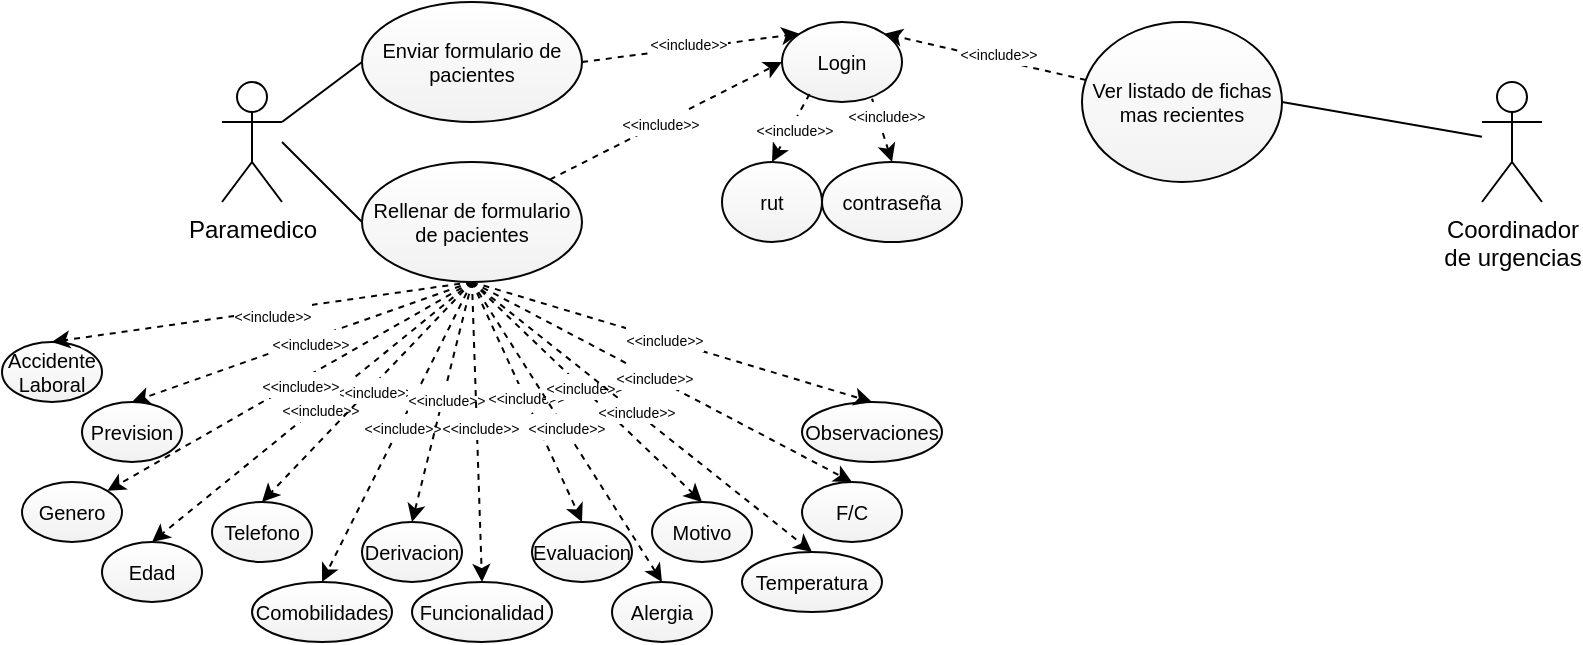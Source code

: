 <mxfile version="28.2.5" pages="4">
  <diagram name="Caso de uso" id="tlU48s2WsU2dKEw_Oe5l">
    <mxGraphModel dx="983" dy="517" grid="1" gridSize="10" guides="1" tooltips="1" connect="1" arrows="1" fold="1" page="1" pageScale="1" pageWidth="827" pageHeight="1169" math="0" shadow="0">
      <root>
        <mxCell id="0" />
        <mxCell id="1" parent="0" />
        <mxCell id="bLASmsxA6q1UtcwoNBWZ-2" value="Paramedico" style="shape=umlActor;verticalLabelPosition=bottom;verticalAlign=top;html=1;outlineConnect=0;" parent="1" vertex="1">
          <mxGeometry x="130" y="350" width="30" height="60" as="geometry" />
        </mxCell>
        <mxCell id="bLASmsxA6q1UtcwoNBWZ-9" style="rounded=0;orthogonalLoop=1;jettySize=auto;html=1;dashed=1;exitX=1;exitY=0;exitDx=0;exitDy=0;entryX=0;entryY=0.5;entryDx=0;entryDy=0;" parent="1" source="6U4AAA-lf9R21xQM8rmU-2" target="6U4AAA-lf9R21xQM8rmU-1" edge="1">
          <mxGeometry relative="1" as="geometry">
            <mxPoint x="430" y="410" as="sourcePoint" />
            <mxPoint x="500.0" y="410" as="targetPoint" />
          </mxGeometry>
        </mxCell>
        <mxCell id="6U4AAA-lf9R21xQM8rmU-7" value="&lt;font style=&quot;font-size: 7px;&quot;&gt;&amp;lt;&amp;lt;include&amp;gt;&amp;gt;&lt;/font&gt;" style="edgeLabel;html=1;align=center;verticalAlign=middle;resizable=0;points=[];" vertex="1" connectable="0" parent="bLASmsxA6q1UtcwoNBWZ-9">
          <mxGeometry x="-0.043" y="1" relative="1" as="geometry">
            <mxPoint as="offset" />
          </mxGeometry>
        </mxCell>
        <mxCell id="bLASmsxA6q1UtcwoNBWZ-23" style="rounded=0;orthogonalLoop=1;jettySize=auto;html=1;entryX=1;entryY=0.5;entryDx=0;entryDy=0;endArrow=none;endFill=0;" parent="1" source="bLASmsxA6q1UtcwoNBWZ-16" target="bLASmsxA6q1UtcwoNBWZ-24" edge="1">
          <mxGeometry relative="1" as="geometry">
            <mxPoint x="720" y="380.0" as="targetPoint" />
          </mxGeometry>
        </mxCell>
        <mxCell id="bLASmsxA6q1UtcwoNBWZ-16" value="Coordinador&lt;div&gt;de urgencias&lt;/div&gt;" style="shape=umlActor;verticalLabelPosition=bottom;verticalAlign=top;html=1;outlineConnect=0;" parent="1" vertex="1">
          <mxGeometry x="760" y="350" width="30" height="60" as="geometry" />
        </mxCell>
        <mxCell id="6U4AAA-lf9R21xQM8rmU-16" style="rounded=0;orthogonalLoop=1;jettySize=auto;html=1;entryX=1;entryY=0;entryDx=0;entryDy=0;dashed=1;" edge="1" parent="1" source="bLASmsxA6q1UtcwoNBWZ-24" target="6U4AAA-lf9R21xQM8rmU-1">
          <mxGeometry relative="1" as="geometry" />
        </mxCell>
        <mxCell id="6U4AAA-lf9R21xQM8rmU-17" value="&lt;font style=&quot;font-size: 7px;&quot;&gt;&amp;lt;&amp;lt;include&amp;gt;&amp;gt;&lt;/font&gt;" style="edgeLabel;html=1;align=center;verticalAlign=middle;resizable=0;points=[];" vertex="1" connectable="0" parent="6U4AAA-lf9R21xQM8rmU-16">
          <mxGeometry x="-0.096" relative="1" as="geometry">
            <mxPoint x="1" y="-4" as="offset" />
          </mxGeometry>
        </mxCell>
        <mxCell id="bLASmsxA6q1UtcwoNBWZ-24" value="Ver listado de fichas mas recientes" style="ellipse;whiteSpace=wrap;html=1;fillColor=#FFFFFF;gradientColor=#F1F1F1;strokeColor=#050505;fontSize=10;" parent="1" vertex="1">
          <mxGeometry x="560" y="320" width="100" height="80" as="geometry" />
        </mxCell>
        <mxCell id="6U4AAA-lf9R21xQM8rmU-12" style="rounded=0;orthogonalLoop=1;jettySize=auto;html=1;entryX=0.5;entryY=0;entryDx=0;entryDy=0;dashed=1;exitX=0.75;exitY=0.958;exitDx=0;exitDy=0;exitPerimeter=0;" edge="1" parent="1" source="6U4AAA-lf9R21xQM8rmU-1" target="6U4AAA-lf9R21xQM8rmU-10">
          <mxGeometry relative="1" as="geometry" />
        </mxCell>
        <mxCell id="6U4AAA-lf9R21xQM8rmU-15" value="&lt;font style=&quot;font-size: 7px;&quot;&gt;&amp;lt;&amp;lt;include&amp;gt;&amp;gt;&lt;/font&gt;" style="edgeLabel;html=1;align=center;verticalAlign=middle;resizable=0;points=[];" vertex="1" connectable="0" parent="6U4AAA-lf9R21xQM8rmU-12">
          <mxGeometry x="-0.185" relative="1" as="geometry">
            <mxPoint x="3" y="-5" as="offset" />
          </mxGeometry>
        </mxCell>
        <mxCell id="6U4AAA-lf9R21xQM8rmU-1" value="Login" style="ellipse;whiteSpace=wrap;html=1;fillColor=#FFFFFF;gradientColor=#F1F1F1;strokeColor=#050505;fontSize=10;" vertex="1" parent="1">
          <mxGeometry x="410" y="320" width="60" height="40" as="geometry" />
        </mxCell>
        <mxCell id="6U4AAA-lf9R21xQM8rmU-3" value="" style="rounded=0;orthogonalLoop=1;jettySize=auto;html=1;exitX=0;exitY=0.5;exitDx=0;exitDy=0;endArrow=none;endFill=0;" edge="1" parent="1" source="6U4AAA-lf9R21xQM8rmU-2">
          <mxGeometry relative="1" as="geometry">
            <mxPoint x="160" y="380" as="targetPoint" />
          </mxGeometry>
        </mxCell>
        <mxCell id="6U4AAA-lf9R21xQM8rmU-2" value="Rellenar de formulario de pacientes" style="ellipse;whiteSpace=wrap;html=1;fillColor=#FFFFFF;gradientColor=#F1F1F1;strokeColor=#050505;fontSize=10;" vertex="1" parent="1">
          <mxGeometry x="200" y="390" width="110" height="60" as="geometry" />
        </mxCell>
        <mxCell id="6U4AAA-lf9R21xQM8rmU-5" style="rounded=0;orthogonalLoop=1;jettySize=auto;html=1;entryX=0;entryY=0;entryDx=0;entryDy=0;dashed=1;exitX=1;exitY=0.5;exitDx=0;exitDy=0;" edge="1" parent="1" source="6U4AAA-lf9R21xQM8rmU-4" target="6U4AAA-lf9R21xQM8rmU-1">
          <mxGeometry relative="1" as="geometry">
            <mxPoint x="309" y="335" as="sourcePoint" />
          </mxGeometry>
        </mxCell>
        <mxCell id="6U4AAA-lf9R21xQM8rmU-8" value="&lt;font style=&quot;font-size: 7px;&quot;&gt;&amp;lt;&amp;lt;include&amp;gt;&amp;gt;&lt;/font&gt;" style="edgeLabel;html=1;align=center;verticalAlign=middle;resizable=0;points=[];" vertex="1" connectable="0" parent="6U4AAA-lf9R21xQM8rmU-5">
          <mxGeometry x="-0.016" y="3" relative="1" as="geometry">
            <mxPoint as="offset" />
          </mxGeometry>
        </mxCell>
        <mxCell id="6U4AAA-lf9R21xQM8rmU-4" value="&lt;div&gt;Enviar formulario de pacientes&lt;/div&gt;" style="ellipse;whiteSpace=wrap;html=1;fillColor=#FFFFFF;gradientColor=#F1F1F1;strokeColor=#050505;fontSize=10;" vertex="1" parent="1">
          <mxGeometry x="200" y="310" width="110" height="60" as="geometry" />
        </mxCell>
        <mxCell id="6U4AAA-lf9R21xQM8rmU-6" value="" style="rounded=0;orthogonalLoop=1;jettySize=auto;html=1;exitX=0;exitY=0.5;exitDx=0;exitDy=0;endArrow=none;endFill=0;entryX=1;entryY=0.333;entryDx=0;entryDy=0;entryPerimeter=0;" edge="1" parent="1" source="6U4AAA-lf9R21xQM8rmU-4" target="bLASmsxA6q1UtcwoNBWZ-2">
          <mxGeometry relative="1" as="geometry">
            <mxPoint x="210" y="440" as="sourcePoint" />
            <mxPoint x="170" y="380" as="targetPoint" />
          </mxGeometry>
        </mxCell>
        <mxCell id="6U4AAA-lf9R21xQM8rmU-9" value="Prevision" style="ellipse;whiteSpace=wrap;html=1;fillColor=#FFFFFF;gradientColor=#F1F1F1;strokeColor=#050505;fontSize=10;" vertex="1" parent="1">
          <mxGeometry x="60" y="510" width="50" height="30" as="geometry" />
        </mxCell>
        <mxCell id="6U4AAA-lf9R21xQM8rmU-10" value="contraseña" style="ellipse;whiteSpace=wrap;html=1;fillColor=#FFFFFF;gradientColor=#F1F1F1;strokeColor=#050505;fontSize=10;" vertex="1" parent="1">
          <mxGeometry x="430" y="390" width="70" height="40" as="geometry" />
        </mxCell>
        <mxCell id="p02RN6oJ43iDcdZr5VjU-3" value="rut" style="ellipse;whiteSpace=wrap;html=1;fillColor=#FFFFFF;gradientColor=#F1F1F1;strokeColor=#050505;fontSize=10;" vertex="1" parent="1">
          <mxGeometry x="380" y="390" width="50" height="40" as="geometry" />
        </mxCell>
        <mxCell id="p02RN6oJ43iDcdZr5VjU-4" value="&lt;div&gt;Accidente&lt;/div&gt;&lt;div&gt;Laboral&lt;/div&gt;" style="ellipse;whiteSpace=wrap;html=1;fillColor=#FFFFFF;gradientColor=#F1F1F1;strokeColor=#050505;fontSize=10;" vertex="1" parent="1">
          <mxGeometry x="20" y="480" width="50" height="30" as="geometry" />
        </mxCell>
        <mxCell id="p02RN6oJ43iDcdZr5VjU-5" value="&lt;div&gt;Genero&lt;/div&gt;" style="ellipse;whiteSpace=wrap;html=1;fillColor=#FFFFFF;gradientColor=#F1F1F1;strokeColor=#050505;fontSize=10;" vertex="1" parent="1">
          <mxGeometry x="30" y="550" width="50" height="30" as="geometry" />
        </mxCell>
        <mxCell id="p02RN6oJ43iDcdZr5VjU-6" value="&lt;div&gt;Edad&lt;/div&gt;" style="ellipse;whiteSpace=wrap;html=1;fillColor=#FFFFFF;gradientColor=#F1F1F1;strokeColor=#050505;fontSize=10;" vertex="1" parent="1">
          <mxGeometry x="70" y="580" width="50" height="30" as="geometry" />
        </mxCell>
        <mxCell id="p02RN6oJ43iDcdZr5VjU-7" value="&lt;div&gt;Telefono&lt;/div&gt;" style="ellipse;whiteSpace=wrap;html=1;fillColor=#FFFFFF;gradientColor=#F1F1F1;strokeColor=#050505;fontSize=10;" vertex="1" parent="1">
          <mxGeometry x="125" y="560" width="50" height="30" as="geometry" />
        </mxCell>
        <mxCell id="p02RN6oJ43iDcdZr5VjU-9" value="Comobilidades" style="ellipse;whiteSpace=wrap;html=1;fillColor=#FFFFFF;gradientColor=#F1F1F1;strokeColor=#050505;fontSize=10;" vertex="1" parent="1">
          <mxGeometry x="145" y="600" width="70" height="30" as="geometry" />
        </mxCell>
        <mxCell id="p02RN6oJ43iDcdZr5VjU-10" value="&lt;div&gt;Funcionalidad&lt;/div&gt;" style="ellipse;whiteSpace=wrap;html=1;fillColor=#FFFFFF;gradientColor=#F1F1F1;strokeColor=#050505;fontSize=10;" vertex="1" parent="1">
          <mxGeometry x="225" y="600" width="70" height="30" as="geometry" />
        </mxCell>
        <mxCell id="p02RN6oJ43iDcdZr5VjU-11" value="Derivacion" style="ellipse;whiteSpace=wrap;html=1;fillColor=#FFFFFF;gradientColor=#F1F1F1;strokeColor=#050505;fontSize=10;" vertex="1" parent="1">
          <mxGeometry x="200" y="570" width="50" height="30" as="geometry" />
        </mxCell>
        <mxCell id="p02RN6oJ43iDcdZr5VjU-12" value="Evaluacion" style="ellipse;whiteSpace=wrap;html=1;fillColor=#FFFFFF;gradientColor=#F1F1F1;strokeColor=#050505;fontSize=10;" vertex="1" parent="1">
          <mxGeometry x="285" y="570" width="50" height="30" as="geometry" />
        </mxCell>
        <mxCell id="p02RN6oJ43iDcdZr5VjU-13" value="Alergia" style="ellipse;whiteSpace=wrap;html=1;fillColor=#FFFFFF;gradientColor=#F1F1F1;strokeColor=#050505;fontSize=10;" vertex="1" parent="1">
          <mxGeometry x="325" y="600" width="50" height="30" as="geometry" />
        </mxCell>
        <mxCell id="p02RN6oJ43iDcdZr5VjU-14" value="Motivo" style="ellipse;whiteSpace=wrap;html=1;fillColor=#FFFFFF;gradientColor=#F1F1F1;strokeColor=#050505;fontSize=10;" vertex="1" parent="1">
          <mxGeometry x="345" y="560" width="50" height="30" as="geometry" />
        </mxCell>
        <mxCell id="p02RN6oJ43iDcdZr5VjU-15" value="&lt;div&gt;F/C&lt;/div&gt;" style="ellipse;whiteSpace=wrap;html=1;fillColor=#FFFFFF;gradientColor=#F1F1F1;strokeColor=#050505;fontSize=10;" vertex="1" parent="1">
          <mxGeometry x="420" y="550" width="50" height="30" as="geometry" />
        </mxCell>
        <mxCell id="p02RN6oJ43iDcdZr5VjU-16" value="&lt;div&gt;Temperatura&lt;/div&gt;" style="ellipse;whiteSpace=wrap;html=1;fillColor=#FFFFFF;gradientColor=#F1F1F1;strokeColor=#050505;fontSize=10;" vertex="1" parent="1">
          <mxGeometry x="390" y="585" width="70" height="30" as="geometry" />
        </mxCell>
        <mxCell id="p02RN6oJ43iDcdZr5VjU-17" value="Observaciones" style="ellipse;whiteSpace=wrap;html=1;fillColor=#FFFFFF;gradientColor=#F1F1F1;strokeColor=#050505;fontSize=10;" vertex="1" parent="1">
          <mxGeometry x="420" y="510" width="70" height="30" as="geometry" />
        </mxCell>
        <mxCell id="p02RN6oJ43iDcdZr5VjU-18" style="rounded=0;orthogonalLoop=1;jettySize=auto;html=1;dashed=1;exitX=0.5;exitY=1;exitDx=0;exitDy=0;entryX=0.5;entryY=0;entryDx=0;entryDy=0;" edge="1" parent="1" source="6U4AAA-lf9R21xQM8rmU-2" target="6U4AAA-lf9R21xQM8rmU-9">
          <mxGeometry relative="1" as="geometry">
            <mxPoint x="370" y="409" as="sourcePoint" />
            <mxPoint x="486" y="350" as="targetPoint" />
          </mxGeometry>
        </mxCell>
        <mxCell id="p02RN6oJ43iDcdZr5VjU-19" value="&lt;font style=&quot;font-size: 7px;&quot;&gt;&amp;lt;&amp;lt;include&amp;gt;&amp;gt;&lt;/font&gt;" style="edgeLabel;html=1;align=center;verticalAlign=middle;resizable=0;points=[];" vertex="1" connectable="0" parent="p02RN6oJ43iDcdZr5VjU-18">
          <mxGeometry x="-0.043" y="1" relative="1" as="geometry">
            <mxPoint as="offset" />
          </mxGeometry>
        </mxCell>
        <mxCell id="p02RN6oJ43iDcdZr5VjU-20" style="rounded=0;orthogonalLoop=1;jettySize=auto;html=1;dashed=1;exitX=0.5;exitY=1;exitDx=0;exitDy=0;entryX=0.5;entryY=0;entryDx=0;entryDy=0;" edge="1" parent="1" source="6U4AAA-lf9R21xQM8rmU-2" target="p02RN6oJ43iDcdZr5VjU-4">
          <mxGeometry relative="1" as="geometry">
            <mxPoint x="340" y="489" as="sourcePoint" />
            <mxPoint x="456" y="430" as="targetPoint" />
          </mxGeometry>
        </mxCell>
        <mxCell id="p02RN6oJ43iDcdZr5VjU-21" value="&lt;font style=&quot;font-size: 7px;&quot;&gt;&amp;lt;&amp;lt;include&amp;gt;&amp;gt;&lt;/font&gt;" style="edgeLabel;html=1;align=center;verticalAlign=middle;resizable=0;points=[];" vertex="1" connectable="0" parent="p02RN6oJ43iDcdZr5VjU-20">
          <mxGeometry x="-0.043" y="1" relative="1" as="geometry">
            <mxPoint as="offset" />
          </mxGeometry>
        </mxCell>
        <mxCell id="p02RN6oJ43iDcdZr5VjU-23" style="rounded=0;orthogonalLoop=1;jettySize=auto;html=1;dashed=1;entryX=0.5;entryY=0;entryDx=0;entryDy=0;exitX=0.5;exitY=1;exitDx=0;exitDy=0;" edge="1" parent="1" source="6U4AAA-lf9R21xQM8rmU-2" target="p02RN6oJ43iDcdZr5VjU-6">
          <mxGeometry relative="1" as="geometry">
            <mxPoint x="250" y="519" as="sourcePoint" />
            <mxPoint x="366" y="460" as="targetPoint" />
          </mxGeometry>
        </mxCell>
        <mxCell id="p02RN6oJ43iDcdZr5VjU-24" value="&lt;font style=&quot;font-size: 7px;&quot;&gt;&amp;lt;&amp;lt;include&amp;gt;&amp;gt;&lt;/font&gt;" style="edgeLabel;html=1;align=center;verticalAlign=middle;resizable=0;points=[];" vertex="1" connectable="0" parent="p02RN6oJ43iDcdZr5VjU-23">
          <mxGeometry x="-0.043" y="1" relative="1" as="geometry">
            <mxPoint as="offset" />
          </mxGeometry>
        </mxCell>
        <mxCell id="p02RN6oJ43iDcdZr5VjU-25" style="rounded=0;orthogonalLoop=1;jettySize=auto;html=1;dashed=1;entryX=0.5;entryY=0;entryDx=0;entryDy=0;exitX=0.5;exitY=1;exitDx=0;exitDy=0;" edge="1" parent="1" source="6U4AAA-lf9R21xQM8rmU-2" target="p02RN6oJ43iDcdZr5VjU-9">
          <mxGeometry relative="1" as="geometry">
            <mxPoint x="270" y="470" as="sourcePoint" />
            <mxPoint x="461" y="510" as="targetPoint" />
          </mxGeometry>
        </mxCell>
        <mxCell id="p02RN6oJ43iDcdZr5VjU-26" value="&lt;font style=&quot;font-size: 7px;&quot;&gt;&amp;lt;&amp;lt;include&amp;gt;&amp;gt;&lt;/font&gt;" style="edgeLabel;html=1;align=center;verticalAlign=middle;resizable=0;points=[];" vertex="1" connectable="0" parent="p02RN6oJ43iDcdZr5VjU-25">
          <mxGeometry x="-0.043" y="1" relative="1" as="geometry">
            <mxPoint as="offset" />
          </mxGeometry>
        </mxCell>
        <mxCell id="p02RN6oJ43iDcdZr5VjU-27" style="rounded=0;orthogonalLoop=1;jettySize=auto;html=1;dashed=1;exitX=0.5;exitY=1;exitDx=0;exitDy=0;entryX=0.5;entryY=0;entryDx=0;entryDy=0;" edge="1" parent="1" source="6U4AAA-lf9R21xQM8rmU-2" target="p02RN6oJ43iDcdZr5VjU-7">
          <mxGeometry relative="1" as="geometry">
            <mxPoint x="250" y="609" as="sourcePoint" />
            <mxPoint x="366" y="550" as="targetPoint" />
          </mxGeometry>
        </mxCell>
        <mxCell id="p02RN6oJ43iDcdZr5VjU-28" value="&lt;font style=&quot;font-size: 7px;&quot;&gt;&amp;lt;&amp;lt;include&amp;gt;&amp;gt;&lt;/font&gt;" style="edgeLabel;html=1;align=center;verticalAlign=middle;resizable=0;points=[];" vertex="1" connectable="0" parent="p02RN6oJ43iDcdZr5VjU-27">
          <mxGeometry x="-0.043" y="1" relative="1" as="geometry">
            <mxPoint as="offset" />
          </mxGeometry>
        </mxCell>
        <mxCell id="p02RN6oJ43iDcdZr5VjU-29" style="rounded=0;orthogonalLoop=1;jettySize=auto;html=1;dashed=1;exitX=0.5;exitY=1;exitDx=0;exitDy=0;entryX=0.5;entryY=0;entryDx=0;entryDy=0;" edge="1" parent="1" source="6U4AAA-lf9R21xQM8rmU-2" target="p02RN6oJ43iDcdZr5VjU-11">
          <mxGeometry relative="1" as="geometry">
            <mxPoint x="280" y="609" as="sourcePoint" />
            <mxPoint x="396" y="550" as="targetPoint" />
          </mxGeometry>
        </mxCell>
        <mxCell id="p02RN6oJ43iDcdZr5VjU-30" value="&lt;font style=&quot;font-size: 7px;&quot;&gt;&amp;lt;&amp;lt;include&amp;gt;&amp;gt;&lt;/font&gt;" style="edgeLabel;html=1;align=center;verticalAlign=middle;resizable=0;points=[];" vertex="1" connectable="0" parent="p02RN6oJ43iDcdZr5VjU-29">
          <mxGeometry x="-0.043" y="1" relative="1" as="geometry">
            <mxPoint as="offset" />
          </mxGeometry>
        </mxCell>
        <mxCell id="p02RN6oJ43iDcdZr5VjU-31" style="rounded=0;orthogonalLoop=1;jettySize=auto;html=1;dashed=1;exitX=0.5;exitY=1;exitDx=0;exitDy=0;entryX=0.5;entryY=0;entryDx=0;entryDy=0;" edge="1" parent="1" source="6U4AAA-lf9R21xQM8rmU-2" target="p02RN6oJ43iDcdZr5VjU-10">
          <mxGeometry relative="1" as="geometry">
            <mxPoint x="330" y="569" as="sourcePoint" />
            <mxPoint x="446" y="510" as="targetPoint" />
          </mxGeometry>
        </mxCell>
        <mxCell id="p02RN6oJ43iDcdZr5VjU-32" value="&lt;font style=&quot;font-size: 7px;&quot;&gt;&amp;lt;&amp;lt;include&amp;gt;&amp;gt;&lt;/font&gt;" style="edgeLabel;html=1;align=center;verticalAlign=middle;resizable=0;points=[];" vertex="1" connectable="0" parent="p02RN6oJ43iDcdZr5VjU-31">
          <mxGeometry x="-0.043" y="1" relative="1" as="geometry">
            <mxPoint as="offset" />
          </mxGeometry>
        </mxCell>
        <mxCell id="p02RN6oJ43iDcdZr5VjU-33" style="rounded=0;orthogonalLoop=1;jettySize=auto;html=1;dashed=1;exitX=0.5;exitY=1;exitDx=0;exitDy=0;entryX=0.5;entryY=0;entryDx=0;entryDy=0;" edge="1" parent="1" source="6U4AAA-lf9R21xQM8rmU-2" target="p02RN6oJ43iDcdZr5VjU-12">
          <mxGeometry relative="1" as="geometry">
            <mxPoint x="280" y="639" as="sourcePoint" />
            <mxPoint x="396" y="580" as="targetPoint" />
          </mxGeometry>
        </mxCell>
        <mxCell id="p02RN6oJ43iDcdZr5VjU-34" value="&lt;font style=&quot;font-size: 7px;&quot;&gt;&amp;lt;&amp;lt;include&amp;gt;&amp;gt;&lt;/font&gt;" style="edgeLabel;html=1;align=center;verticalAlign=middle;resizable=0;points=[];" vertex="1" connectable="0" parent="p02RN6oJ43iDcdZr5VjU-33">
          <mxGeometry x="-0.043" y="1" relative="1" as="geometry">
            <mxPoint as="offset" />
          </mxGeometry>
        </mxCell>
        <mxCell id="p02RN6oJ43iDcdZr5VjU-35" style="rounded=0;orthogonalLoop=1;jettySize=auto;html=1;dashed=1;exitX=0.5;exitY=1;exitDx=0;exitDy=0;entryX=0.5;entryY=0;entryDx=0;entryDy=0;" edge="1" parent="1" source="6U4AAA-lf9R21xQM8rmU-2" target="p02RN6oJ43iDcdZr5VjU-13">
          <mxGeometry relative="1" as="geometry">
            <mxPoint x="350" y="539" as="sourcePoint" />
            <mxPoint x="466" y="480" as="targetPoint" />
          </mxGeometry>
        </mxCell>
        <mxCell id="p02RN6oJ43iDcdZr5VjU-36" value="&lt;font style=&quot;font-size: 7px;&quot;&gt;&amp;lt;&amp;lt;include&amp;gt;&amp;gt;&lt;/font&gt;" style="edgeLabel;html=1;align=center;verticalAlign=middle;resizable=0;points=[];" vertex="1" connectable="0" parent="p02RN6oJ43iDcdZr5VjU-35">
          <mxGeometry x="-0.043" y="1" relative="1" as="geometry">
            <mxPoint as="offset" />
          </mxGeometry>
        </mxCell>
        <mxCell id="p02RN6oJ43iDcdZr5VjU-37" style="rounded=0;orthogonalLoop=1;jettySize=auto;html=1;dashed=1;exitX=0.5;exitY=1;exitDx=0;exitDy=0;entryX=0.5;entryY=0;entryDx=0;entryDy=0;" edge="1" parent="1" source="6U4AAA-lf9R21xQM8rmU-2" target="p02RN6oJ43iDcdZr5VjU-14">
          <mxGeometry relative="1" as="geometry">
            <mxPoint x="380" y="599" as="sourcePoint" />
            <mxPoint x="496" y="540" as="targetPoint" />
          </mxGeometry>
        </mxCell>
        <mxCell id="p02RN6oJ43iDcdZr5VjU-38" value="&lt;font style=&quot;font-size: 7px;&quot;&gt;&amp;lt;&amp;lt;include&amp;gt;&amp;gt;&lt;/font&gt;" style="edgeLabel;html=1;align=center;verticalAlign=middle;resizable=0;points=[];" vertex="1" connectable="0" parent="p02RN6oJ43iDcdZr5VjU-37">
          <mxGeometry x="-0.043" y="1" relative="1" as="geometry">
            <mxPoint as="offset" />
          </mxGeometry>
        </mxCell>
        <mxCell id="p02RN6oJ43iDcdZr5VjU-39" style="rounded=0;orthogonalLoop=1;jettySize=auto;html=1;dashed=1;entryX=0.5;entryY=0;entryDx=0;entryDy=0;exitX=0.5;exitY=1;exitDx=0;exitDy=0;" edge="1" parent="1" source="6U4AAA-lf9R21xQM8rmU-2" target="p02RN6oJ43iDcdZr5VjU-16">
          <mxGeometry relative="1" as="geometry">
            <mxPoint x="460" y="599" as="sourcePoint" />
            <mxPoint x="576" y="540" as="targetPoint" />
          </mxGeometry>
        </mxCell>
        <mxCell id="p02RN6oJ43iDcdZr5VjU-40" value="&lt;font style=&quot;font-size: 7px;&quot;&gt;&amp;lt;&amp;lt;include&amp;gt;&amp;gt;&lt;/font&gt;" style="edgeLabel;html=1;align=center;verticalAlign=middle;resizable=0;points=[];" vertex="1" connectable="0" parent="p02RN6oJ43iDcdZr5VjU-39">
          <mxGeometry x="-0.043" y="1" relative="1" as="geometry">
            <mxPoint as="offset" />
          </mxGeometry>
        </mxCell>
        <mxCell id="p02RN6oJ43iDcdZr5VjU-41" style="rounded=0;orthogonalLoop=1;jettySize=auto;html=1;dashed=1;exitX=0.5;exitY=1;exitDx=0;exitDy=0;entryX=0.5;entryY=0;entryDx=0;entryDy=0;" edge="1" parent="1" source="6U4AAA-lf9R21xQM8rmU-2" target="p02RN6oJ43iDcdZr5VjU-15">
          <mxGeometry relative="1" as="geometry">
            <mxPoint x="450" y="629" as="sourcePoint" />
            <mxPoint x="566" y="570" as="targetPoint" />
          </mxGeometry>
        </mxCell>
        <mxCell id="p02RN6oJ43iDcdZr5VjU-42" value="&lt;font style=&quot;font-size: 7px;&quot;&gt;&amp;lt;&amp;lt;include&amp;gt;&amp;gt;&lt;/font&gt;" style="edgeLabel;html=1;align=center;verticalAlign=middle;resizable=0;points=[];" vertex="1" connectable="0" parent="p02RN6oJ43iDcdZr5VjU-41">
          <mxGeometry x="-0.043" y="1" relative="1" as="geometry">
            <mxPoint as="offset" />
          </mxGeometry>
        </mxCell>
        <mxCell id="p02RN6oJ43iDcdZr5VjU-43" style="rounded=0;orthogonalLoop=1;jettySize=auto;html=1;dashed=1;exitX=0.5;exitY=1;exitDx=0;exitDy=0;entryX=0.5;entryY=0;entryDx=0;entryDy=0;" edge="1" parent="1" source="6U4AAA-lf9R21xQM8rmU-2" target="p02RN6oJ43iDcdZr5VjU-17">
          <mxGeometry relative="1" as="geometry">
            <mxPoint x="500" y="609" as="sourcePoint" />
            <mxPoint x="616" y="550" as="targetPoint" />
          </mxGeometry>
        </mxCell>
        <mxCell id="p02RN6oJ43iDcdZr5VjU-44" value="&lt;font style=&quot;font-size: 7px;&quot;&gt;&amp;lt;&amp;lt;include&amp;gt;&amp;gt;&lt;/font&gt;" style="edgeLabel;html=1;align=center;verticalAlign=middle;resizable=0;points=[];" vertex="1" connectable="0" parent="p02RN6oJ43iDcdZr5VjU-43">
          <mxGeometry x="-0.043" y="1" relative="1" as="geometry">
            <mxPoint as="offset" />
          </mxGeometry>
        </mxCell>
        <mxCell id="p02RN6oJ43iDcdZr5VjU-46" style="rounded=0;orthogonalLoop=1;jettySize=auto;html=1;dashed=1;exitX=0.5;exitY=1;exitDx=0;exitDy=0;entryX=1;entryY=0;entryDx=0;entryDy=0;" edge="1" parent="1" source="6U4AAA-lf9R21xQM8rmU-2" target="p02RN6oJ43iDcdZr5VjU-5">
          <mxGeometry relative="1" as="geometry">
            <mxPoint x="470" y="509" as="sourcePoint" />
            <mxPoint x="586" y="450" as="targetPoint" />
          </mxGeometry>
        </mxCell>
        <mxCell id="p02RN6oJ43iDcdZr5VjU-47" value="&lt;font style=&quot;font-size: 7px;&quot;&gt;&amp;lt;&amp;lt;include&amp;gt;&amp;gt;&lt;/font&gt;" style="edgeLabel;html=1;align=center;verticalAlign=middle;resizable=0;points=[];" vertex="1" connectable="0" parent="p02RN6oJ43iDcdZr5VjU-46">
          <mxGeometry x="-0.043" y="1" relative="1" as="geometry">
            <mxPoint as="offset" />
          </mxGeometry>
        </mxCell>
        <mxCell id="p02RN6oJ43iDcdZr5VjU-50" style="rounded=0;orthogonalLoop=1;jettySize=auto;html=1;dashed=1;entryX=0.5;entryY=0;entryDx=0;entryDy=0;exitX=0.23;exitY=0.9;exitDx=0;exitDy=0;exitPerimeter=0;" edge="1" parent="1" source="6U4AAA-lf9R21xQM8rmU-1" target="p02RN6oJ43iDcdZr5VjU-3">
          <mxGeometry relative="1" as="geometry">
            <mxPoint x="400" y="360" as="sourcePoint" />
            <mxPoint x="656" y="430" as="targetPoint" />
          </mxGeometry>
        </mxCell>
        <mxCell id="p02RN6oJ43iDcdZr5VjU-51" value="&lt;font style=&quot;font-size: 7px;&quot;&gt;&amp;lt;&amp;lt;include&amp;gt;&amp;gt;&lt;/font&gt;" style="edgeLabel;html=1;align=center;verticalAlign=middle;resizable=0;points=[];" vertex="1" connectable="0" parent="p02RN6oJ43iDcdZr5VjU-50">
          <mxGeometry x="-0.043" y="1" relative="1" as="geometry">
            <mxPoint as="offset" />
          </mxGeometry>
        </mxCell>
        <mxCell id="p02RN6oJ43iDcdZr5VjU-55" style="edgeStyle=orthogonalEdgeStyle;rounded=0;orthogonalLoop=1;jettySize=auto;html=1;exitX=0.5;exitY=1;exitDx=0;exitDy=0;" edge="1" parent="1" source="p02RN6oJ43iDcdZr5VjU-15" target="p02RN6oJ43iDcdZr5VjU-15">
          <mxGeometry relative="1" as="geometry" />
        </mxCell>
      </root>
    </mxGraphModel>
  </diagram>
  <diagram id="G5EK50WYAFNhMdVRnCrR" name="Secuencia">
    <mxGraphModel dx="1426" dy="750" grid="1" gridSize="10" guides="1" tooltips="1" connect="1" arrows="1" fold="1" page="1" pageScale="1" pageWidth="827" pageHeight="1169" math="0" shadow="0">
      <root>
        <mxCell id="0" />
        <mxCell id="1" parent="0" />
        <mxCell id="kjp3VHHz3tLaPo_W6ad_-1" value="Paramedico" style="shape=umlActor;verticalLabelPosition=bottom;verticalAlign=top;html=1;outlineConnect=0;" parent="1" vertex="1">
          <mxGeometry x="90" y="200" width="20" height="40" as="geometry" />
        </mxCell>
        <mxCell id="kjp3VHHz3tLaPo_W6ad_-3" value="" style="endArrow=none;html=1;rounded=0;" parent="1" edge="1">
          <mxGeometry width="50" height="50" relative="1" as="geometry">
            <mxPoint x="100" y="720" as="sourcePoint" />
            <mxPoint x="100" y="280" as="targetPoint" />
          </mxGeometry>
        </mxCell>
        <mxCell id="kjp3VHHz3tLaPo_W6ad_-2" value="" style="endArrow=none;html=1;rounded=0;shape=flexArrow;fillColor=light-dark(#ffffff, #1a1a1a);gradientColor=light-dark(#f0f0f0, #535353);strokeColor=#000000;" parent="1" edge="1">
          <mxGeometry width="50" height="50" relative="1" as="geometry">
            <mxPoint x="100" y="530" as="sourcePoint" />
            <mxPoint x="100" y="310" as="targetPoint" />
          </mxGeometry>
        </mxCell>
        <mxCell id="kjp3VHHz3tLaPo_W6ad_-8" value="" style="endArrow=none;html=1;rounded=0;" parent="1" edge="1">
          <mxGeometry width="50" height="50" relative="1" as="geometry">
            <mxPoint x="420" y="720" as="sourcePoint" />
            <mxPoint x="420" y="280" as="targetPoint" />
            <Array as="points">
              <mxPoint x="420" y="400" />
            </Array>
          </mxGeometry>
        </mxCell>
        <mxCell id="kjp3VHHz3tLaPo_W6ad_-13" value="Coordinador&lt;div&gt;de urgencias&lt;/div&gt;" style="shape=umlActor;verticalLabelPosition=bottom;verticalAlign=top;html=1;outlineConnect=0;" parent="1" vertex="1">
          <mxGeometry x="730" y="200" width="20" height="40" as="geometry" />
        </mxCell>
        <mxCell id="kjp3VHHz3tLaPo_W6ad_-14" value="" style="endArrow=none;html=1;rounded=0;" parent="1" source="fkWQTK0O395qIvkpwu9k-3" edge="1">
          <mxGeometry width="50" height="50" relative="1" as="geometry">
            <mxPoint x="740" y="680" as="sourcePoint" />
            <mxPoint x="740" y="280" as="targetPoint" />
          </mxGeometry>
        </mxCell>
        <mxCell id="kjp3VHHz3tLaPo_W6ad_-15" value="" style="endArrow=none;html=1;rounded=0;shape=flexArrow;fillColor=light-dark(#ffffff, #1a1a1a);gradientColor=light-dark(#f0f0f0, #535353);strokeColor=#000000;" parent="1" edge="1">
          <mxGeometry width="50" height="50" relative="1" as="geometry">
            <mxPoint x="740" y="690" as="sourcePoint" />
            <mxPoint x="740" y="350" as="targetPoint" />
          </mxGeometry>
        </mxCell>
        <mxCell id="4Sc3ec-6qv8xjf8Ng-Rm-3" value="" style="endArrow=classic;html=1;rounded=0;" parent="1" edge="1">
          <mxGeometry width="50" height="50" relative="1" as="geometry">
            <mxPoint x="110" y="320" as="sourcePoint" />
            <mxPoint x="250" y="320" as="targetPoint" />
          </mxGeometry>
        </mxCell>
        <mxCell id="4Sc3ec-6qv8xjf8Ng-Rm-27" value="Inicio&lt;div&gt;de sesion&lt;/div&gt;" style="edgeLabel;html=1;align=center;verticalAlign=middle;resizable=0;points=[];fontSize=9;" parent="4Sc3ec-6qv8xjf8Ng-Rm-3" vertex="1" connectable="0">
          <mxGeometry x="-0.092" y="1" relative="1" as="geometry">
            <mxPoint x="6" as="offset" />
          </mxGeometry>
        </mxCell>
        <mxCell id="4Sc3ec-6qv8xjf8Ng-Rm-9" value="" style="endArrow=none;html=1;rounded=0;" parent="1" edge="1">
          <mxGeometry width="50" height="50" relative="1" as="geometry">
            <mxPoint x="260" y="720" as="sourcePoint" />
            <mxPoint x="260" y="280" as="targetPoint" />
          </mxGeometry>
        </mxCell>
        <mxCell id="4Sc3ec-6qv8xjf8Ng-Rm-10" value="" style="endArrow=none;html=1;rounded=0;shape=flexArrow;fillColor=light-dark(#ffffff, #1a1a1a);gradientColor=light-dark(#f0f0f0, #535353);strokeColor=#000000;" parent="1" edge="1">
          <mxGeometry width="50" height="50" relative="1" as="geometry">
            <mxPoint x="260" y="370" as="sourcePoint" />
            <mxPoint x="260" y="310" as="targetPoint" />
          </mxGeometry>
        </mxCell>
        <mxCell id="4Sc3ec-6qv8xjf8Ng-Rm-17" value="" style="group" parent="1" vertex="1" connectable="0">
          <mxGeometry x="230" y="200" width="60" height="70" as="geometry" />
        </mxCell>
        <mxCell id="4Sc3ec-6qv8xjf8Ng-Rm-15" value="" style="shape=note;size=20;whiteSpace=wrap;html=1;" parent="4Sc3ec-6qv8xjf8Ng-Rm-17" vertex="1">
          <mxGeometry x="10" width="40" height="40" as="geometry" />
        </mxCell>
        <mxCell id="4Sc3ec-6qv8xjf8Ng-Rm-16" value="&lt;div&gt;&lt;font style=&quot;font-size: 9px;&quot;&gt;(Interfaz)&lt;/font&gt;&lt;/div&gt;Formulario" style="text;html=1;align=center;verticalAlign=middle;whiteSpace=wrap;rounded=0;" parent="4Sc3ec-6qv8xjf8Ng-Rm-17" vertex="1">
          <mxGeometry y="40" width="60" height="30" as="geometry" />
        </mxCell>
        <mxCell id="4Sc3ec-6qv8xjf8Ng-Rm-21" value="" style="endArrow=none;html=1;rounded=0;" parent="1" edge="1">
          <mxGeometry width="50" height="50" relative="1" as="geometry">
            <mxPoint x="580" y="720" as="sourcePoint" />
            <mxPoint x="580" y="280" as="targetPoint" />
          </mxGeometry>
        </mxCell>
        <mxCell id="4Sc3ec-6qv8xjf8Ng-Rm-22" value="" style="endArrow=none;html=1;rounded=0;shape=flexArrow;fillColor=light-dark(#ffffff, #1a1a1a);gradientColor=light-dark(#f0f0f0, #535353);strokeColor=#000000;" parent="1" edge="1">
          <mxGeometry width="50" height="50" relative="1" as="geometry">
            <mxPoint x="420" y="450" as="sourcePoint" />
            <mxPoint x="420" y="390" as="targetPoint" />
          </mxGeometry>
        </mxCell>
        <mxCell id="4Sc3ec-6qv8xjf8Ng-Rm-28" value="" style="endArrow=classic;dashed=1;html=1;rounded=0;endFill=1;" parent="1" edge="1">
          <mxGeometry width="50" height="50" relative="1" as="geometry">
            <mxPoint x="250" y="360" as="sourcePoint" />
            <mxPoint x="110" y="360" as="targetPoint" />
          </mxGeometry>
        </mxCell>
        <mxCell id="4Sc3ec-6qv8xjf8Ng-Rm-29" value="Acceso&lt;div&gt;al formulario&lt;/div&gt;" style="edgeLabel;html=1;align=center;verticalAlign=middle;resizable=0;points=[];fontSize=9;" parent="4Sc3ec-6qv8xjf8Ng-Rm-28" vertex="1" connectable="0">
          <mxGeometry x="0.017" y="-2" relative="1" as="geometry">
            <mxPoint x="6" as="offset" />
          </mxGeometry>
        </mxCell>
        <mxCell id="4Sc3ec-6qv8xjf8Ng-Rm-30" value="" style="endArrow=classic;html=1;rounded=0;" parent="1" edge="1">
          <mxGeometry width="50" height="50" relative="1" as="geometry">
            <mxPoint x="110" y="480" as="sourcePoint" />
            <mxPoint x="250" y="480" as="targetPoint" />
          </mxGeometry>
        </mxCell>
        <mxCell id="4Sc3ec-6qv8xjf8Ng-Rm-31" value="Ingreso de&amp;nbsp;&amp;nbsp;&lt;span style=&quot;background-color: light-dark(#ffffff, var(--ge-dark-color, #121212)); color: light-dark(rgb(0, 0, 0), rgb(255, 255, 255));&quot;&gt;datos&lt;/span&gt;&lt;div&gt;&lt;span style=&quot;background-color: light-dark(#ffffff, var(--ge-dark-color, #121212)); color: light-dark(rgb(0, 0, 0), rgb(255, 255, 255));&quot;&gt;del paciente&lt;/span&gt;&lt;/div&gt;" style="edgeLabel;html=1;align=center;verticalAlign=middle;resizable=0;points=[];fontSize=9;" parent="4Sc3ec-6qv8xjf8Ng-Rm-30" vertex="1" connectable="0">
          <mxGeometry x="-0.092" y="1" relative="1" as="geometry">
            <mxPoint x="6" as="offset" />
          </mxGeometry>
        </mxCell>
        <mxCell id="4Sc3ec-6qv8xjf8Ng-Rm-32" value="" style="endArrow=classic;html=1;rounded=0;" parent="1" edge="1">
          <mxGeometry width="50" height="50" relative="1" as="geometry">
            <mxPoint x="270" y="480" as="sourcePoint" />
            <mxPoint x="410" y="480" as="targetPoint" />
          </mxGeometry>
        </mxCell>
        <mxCell id="4Sc3ec-6qv8xjf8Ng-Rm-33" value="Envio de datos&lt;div&gt;a la BD&lt;/div&gt;" style="edgeLabel;html=1;align=center;verticalAlign=middle;resizable=0;points=[];fontSize=9;" parent="4Sc3ec-6qv8xjf8Ng-Rm-32" vertex="1" connectable="0">
          <mxGeometry x="-0.092" y="1" relative="1" as="geometry">
            <mxPoint x="6" as="offset" />
          </mxGeometry>
        </mxCell>
        <mxCell id="4Sc3ec-6qv8xjf8Ng-Rm-35" value="" style="endArrow=classic;html=1;rounded=0;edgeStyle=orthogonalEdgeStyle;" parent="1" edge="1">
          <mxGeometry width="50" height="50" relative="1" as="geometry">
            <mxPoint x="430" y="480" as="sourcePoint" />
            <mxPoint x="430" y="520" as="targetPoint" />
            <Array as="points">
              <mxPoint x="480" y="480" />
              <mxPoint x="480" y="520" />
            </Array>
          </mxGeometry>
        </mxCell>
        <mxCell id="4Sc3ec-6qv8xjf8Ng-Rm-36" value="Comprobacion&lt;div&gt;de datos&lt;/div&gt;" style="edgeLabel;html=1;align=center;verticalAlign=middle;resizable=0;points=[];fontSize=9;" parent="4Sc3ec-6qv8xjf8Ng-Rm-35" vertex="1" connectable="0">
          <mxGeometry x="-0.022" y="-1" relative="1" as="geometry">
            <mxPoint x="1" as="offset" />
          </mxGeometry>
        </mxCell>
        <mxCell id="4Sc3ec-6qv8xjf8Ng-Rm-37" value="" style="endArrow=classic;dashed=1;html=1;rounded=0;endFill=1;" parent="1" edge="1">
          <mxGeometry width="50" height="50" relative="1" as="geometry">
            <mxPoint x="410" y="520" as="sourcePoint" />
            <mxPoint x="270" y="520" as="targetPoint" />
          </mxGeometry>
        </mxCell>
        <mxCell id="4Sc3ec-6qv8xjf8Ng-Rm-38" value="Enviar resultado&lt;div&gt;de comprobacion&lt;/div&gt;" style="edgeLabel;html=1;align=center;verticalAlign=middle;resizable=0;points=[];fontSize=9;" parent="4Sc3ec-6qv8xjf8Ng-Rm-37" vertex="1" connectable="0">
          <mxGeometry x="0.017" y="-2" relative="1" as="geometry">
            <mxPoint as="offset" />
          </mxGeometry>
        </mxCell>
        <mxCell id="4Sc3ec-6qv8xjf8Ng-Rm-40" value="" style="endArrow=classic;dashed=1;html=1;rounded=0;endFill=1;" parent="1" edge="1">
          <mxGeometry width="50" height="50" relative="1" as="geometry">
            <mxPoint x="250" y="520" as="sourcePoint" />
            <mxPoint x="110" y="520" as="targetPoint" />
          </mxGeometry>
        </mxCell>
        <mxCell id="4Sc3ec-6qv8xjf8Ng-Rm-41" value="Mostrar resultado&lt;div&gt;de comprobacion&lt;/div&gt;" style="edgeLabel;html=1;align=center;verticalAlign=middle;resizable=0;points=[];fontSize=9;" parent="4Sc3ec-6qv8xjf8Ng-Rm-40" vertex="1" connectable="0">
          <mxGeometry x="0.017" y="-2" relative="1" as="geometry">
            <mxPoint as="offset" />
          </mxGeometry>
        </mxCell>
        <mxCell id="4Sc3ec-6qv8xjf8Ng-Rm-46" value="" style="endArrow=none;html=1;rounded=0;shape=flexArrow;fillColor=light-dark(#ffffff, #1a1a1a);gradientColor=light-dark(#f0f0f0, #535353);strokeColor=#000000;" parent="1" edge="1">
          <mxGeometry width="50" height="50" relative="1" as="geometry">
            <mxPoint x="260" y="530" as="sourcePoint" />
            <mxPoint x="259.77" y="470" as="targetPoint" />
          </mxGeometry>
        </mxCell>
        <mxCell id="4Sc3ec-6qv8xjf8Ng-Rm-47" value="" style="endArrow=none;html=1;rounded=0;shape=flexArrow;fillColor=light-dark(#ffffff, #1a1a1a);gradientColor=light-dark(#f0f0f0, #535353);strokeColor=#000000;" parent="1" edge="1">
          <mxGeometry width="50" height="50" relative="1" as="geometry">
            <mxPoint x="420" y="570" as="sourcePoint" />
            <mxPoint x="420" y="470" as="targetPoint" />
          </mxGeometry>
        </mxCell>
        <mxCell id="4Sc3ec-6qv8xjf8Ng-Rm-51" value="" style="endArrow=classic;html=1;rounded=0;" parent="1" edge="1">
          <mxGeometry width="50" height="50" relative="1" as="geometry">
            <mxPoint x="730" y="400" as="sourcePoint" />
            <mxPoint x="590" y="400" as="targetPoint" />
          </mxGeometry>
        </mxCell>
        <mxCell id="4Sc3ec-6qv8xjf8Ng-Rm-52" value="Inicio&lt;div&gt;de sesion&lt;/div&gt;" style="edgeLabel;html=1;align=center;verticalAlign=middle;resizable=0;points=[];fontSize=9;" parent="4Sc3ec-6qv8xjf8Ng-Rm-51" vertex="1" connectable="0">
          <mxGeometry x="-0.092" y="1" relative="1" as="geometry">
            <mxPoint x="-7" as="offset" />
          </mxGeometry>
        </mxCell>
        <mxCell id="4Sc3ec-6qv8xjf8Ng-Rm-54" value="" style="endArrow=classic;dashed=1;html=1;rounded=0;endFill=1;" parent="1" edge="1">
          <mxGeometry width="50" height="50" relative="1" as="geometry">
            <mxPoint x="590" y="440" as="sourcePoint" />
            <mxPoint x="730" y="440" as="targetPoint" />
          </mxGeometry>
        </mxCell>
        <mxCell id="4Sc3ec-6qv8xjf8Ng-Rm-55" value="Acceso&lt;div&gt;al listado de fichas&lt;/div&gt;" style="edgeLabel;html=1;align=center;verticalAlign=middle;resizable=0;points=[];fontSize=9;" parent="4Sc3ec-6qv8xjf8Ng-Rm-54" vertex="1" connectable="0">
          <mxGeometry x="0.017" y="-2" relative="1" as="geometry">
            <mxPoint x="-1" as="offset" />
          </mxGeometry>
        </mxCell>
        <mxCell id="FoTmNfhUvuEGVstSip7y-3" value="" style="endArrow=none;html=1;rounded=0;shape=flexArrow;fillColor=light-dark(#ffffff, #1a1a1a);gradientColor=light-dark(#f0f0f0, #535353);strokeColor=#000000;" parent="1" edge="1">
          <mxGeometry width="50" height="50" relative="1" as="geometry">
            <mxPoint x="580" y="570" as="sourcePoint" />
            <mxPoint x="580" y="550" as="targetPoint" />
          </mxGeometry>
        </mxCell>
        <mxCell id="FoTmNfhUvuEGVstSip7y-6" value="" style="endArrow=classic;dashed=1;html=1;rounded=0;endFill=1;" parent="1" edge="1">
          <mxGeometry width="50" height="50" relative="1" as="geometry">
            <mxPoint x="430" y="560" as="sourcePoint" />
            <mxPoint x="571.143" y="560" as="targetPoint" />
          </mxGeometry>
        </mxCell>
        <mxCell id="FoTmNfhUvuEGVstSip7y-7" value="Alertar sobre nuevos&lt;div&gt;formularios&lt;/div&gt;" style="edgeLabel;html=1;align=center;verticalAlign=middle;resizable=0;points=[];fontSize=9;" parent="FoTmNfhUvuEGVstSip7y-6" vertex="1" connectable="0">
          <mxGeometry x="0.017" y="-2" relative="1" as="geometry">
            <mxPoint as="offset" />
          </mxGeometry>
        </mxCell>
        <mxCell id="FoTmNfhUvuEGVstSip7y-8" value="" style="endArrow=classic;dashed=1;html=1;rounded=0;endFill=1;" parent="1" edge="1">
          <mxGeometry width="50" height="50" relative="1" as="geometry">
            <mxPoint x="590" y="560" as="sourcePoint" />
            <mxPoint x="730" y="560" as="targetPoint" />
          </mxGeometry>
        </mxCell>
        <mxCell id="FoTmNfhUvuEGVstSip7y-9" value="Reproducir&lt;div&gt;Notificacion&lt;/div&gt;" style="edgeLabel;html=1;align=center;verticalAlign=middle;resizable=0;points=[];fontSize=9;" parent="FoTmNfhUvuEGVstSip7y-8" vertex="1" connectable="0">
          <mxGeometry x="0.017" y="-2" relative="1" as="geometry">
            <mxPoint x="-1" as="offset" />
          </mxGeometry>
        </mxCell>
        <mxCell id="FoTmNfhUvuEGVstSip7y-10" value="" style="endArrow=none;html=1;rounded=0;shape=flexArrow;fillColor=light-dark(#ffffff, #1a1a1a);gradientColor=light-dark(#f0f0f0, #535353);strokeColor=#000000;" parent="1" edge="1">
          <mxGeometry width="50" height="50" relative="1" as="geometry">
            <mxPoint x="580" y="685" as="sourcePoint" />
            <mxPoint x="580" y="625" as="targetPoint" />
          </mxGeometry>
        </mxCell>
        <mxCell id="FoTmNfhUvuEGVstSip7y-11" value="" style="endArrow=classic;html=1;rounded=0;" parent="1" edge="1">
          <mxGeometry width="50" height="50" relative="1" as="geometry">
            <mxPoint x="730" y="635" as="sourcePoint" />
            <mxPoint x="590" y="635" as="targetPoint" />
          </mxGeometry>
        </mxCell>
        <mxCell id="FoTmNfhUvuEGVstSip7y-12" value="Consultar ficha" style="edgeLabel;html=1;align=center;verticalAlign=middle;resizable=0;points=[];fontSize=9;" parent="FoTmNfhUvuEGVstSip7y-11" vertex="1" connectable="0">
          <mxGeometry x="-0.092" y="1" relative="1" as="geometry">
            <mxPoint x="-7" as="offset" />
          </mxGeometry>
        </mxCell>
        <mxCell id="FoTmNfhUvuEGVstSip7y-13" value="" style="endArrow=classic;dashed=1;html=1;rounded=0;endFill=1;" parent="1" edge="1">
          <mxGeometry width="50" height="50" relative="1" as="geometry">
            <mxPoint x="590" y="675" as="sourcePoint" />
            <mxPoint x="730" y="675" as="targetPoint" />
          </mxGeometry>
        </mxCell>
        <mxCell id="FoTmNfhUvuEGVstSip7y-14" value="Mostrar Ficha&lt;div&gt;de Paciente&lt;/div&gt;" style="edgeLabel;html=1;align=center;verticalAlign=middle;resizable=0;points=[];fontSize=9;" parent="FoTmNfhUvuEGVstSip7y-13" vertex="1" connectable="0">
          <mxGeometry x="0.017" y="-2" relative="1" as="geometry">
            <mxPoint x="-1" as="offset" />
          </mxGeometry>
        </mxCell>
        <mxCell id="iMPOjNZv3il-x0fv1yPr-1" value="" style="endArrow=none;html=1;rounded=0;shape=flexArrow;fillColor=light-dark(#ffffff, #1a1a1a);gradientColor=light-dark(#f0f0f0, #535353);strokeColor=#000000;" parent="1" edge="1">
          <mxGeometry width="50" height="50" relative="1" as="geometry">
            <mxPoint x="420" y="684" as="sourcePoint" />
            <mxPoint x="420" y="624" as="targetPoint" />
          </mxGeometry>
        </mxCell>
        <mxCell id="iMPOjNZv3il-x0fv1yPr-2" value="" style="endArrow=classic;html=1;rounded=0;" parent="1" edge="1">
          <mxGeometry width="50" height="50" relative="1" as="geometry">
            <mxPoint x="570" y="634" as="sourcePoint" />
            <mxPoint x="430" y="634" as="targetPoint" />
          </mxGeometry>
        </mxCell>
        <mxCell id="iMPOjNZv3il-x0fv1yPr-3" value="Preguntar por&amp;nbsp;&lt;span style=&quot;background-color: light-dark(#ffffff, var(--ge-dark-color, #121212)); color: light-dark(rgb(0, 0, 0), rgb(255, 255, 255));&quot;&gt;datos&lt;/span&gt;&lt;div&gt;&lt;span style=&quot;color: light-dark(rgb(0, 0, 0), rgb(255, 255, 255)); background-color: light-dark(#ffffff, var(--ge-dark-color, #121212));&quot;&gt;de&amp;nbsp;&lt;/span&gt;&lt;span style=&quot;color: light-dark(rgb(0, 0, 0), rgb(255, 255, 255)); background-color: light-dark(#ffffff, var(--ge-dark-color, #121212));&quot;&gt;ficha a la DB&lt;/span&gt;&lt;/div&gt;" style="edgeLabel;html=1;align=center;verticalAlign=middle;resizable=0;points=[];fontSize=9;" parent="iMPOjNZv3il-x0fv1yPr-2" vertex="1" connectable="0">
          <mxGeometry x="-0.092" y="1" relative="1" as="geometry">
            <mxPoint x="-7" as="offset" />
          </mxGeometry>
        </mxCell>
        <mxCell id="iMPOjNZv3il-x0fv1yPr-4" value="" style="endArrow=classic;dashed=1;html=1;rounded=0;endFill=1;" parent="1" edge="1">
          <mxGeometry width="50" height="50" relative="1" as="geometry">
            <mxPoint x="430" y="674" as="sourcePoint" />
            <mxPoint x="570" y="674" as="targetPoint" />
          </mxGeometry>
        </mxCell>
        <mxCell id="iMPOjNZv3il-x0fv1yPr-5" value="Enviar datos de ficha" style="edgeLabel;html=1;align=center;verticalAlign=middle;resizable=0;points=[];fontSize=9;" parent="iMPOjNZv3il-x0fv1yPr-4" vertex="1" connectable="0">
          <mxGeometry x="0.017" y="-2" relative="1" as="geometry">
            <mxPoint x="-1" as="offset" />
          </mxGeometry>
        </mxCell>
        <mxCell id="jAdWEJtVJmHa0eBxNwMs-2" value="" style="group" parent="1" vertex="1" connectable="0">
          <mxGeometry x="360" y="200" width="120" height="70" as="geometry" />
        </mxCell>
        <mxCell id="kjp3VHHz3tLaPo_W6ad_-17" value="" style="strokeWidth=1;html=1;shape=mxgraph.flowchart.database;whiteSpace=wrap;" parent="jAdWEJtVJmHa0eBxNwMs-2" vertex="1">
          <mxGeometry x="40" width="40" height="40" as="geometry" />
        </mxCell>
        <mxCell id="kjp3VHHz3tLaPo_W6ad_-19" value="Base de datos" style="text;html=1;align=center;verticalAlign=middle;whiteSpace=wrap;rounded=0;" parent="jAdWEJtVJmHa0eBxNwMs-2" vertex="1">
          <mxGeometry y="40" width="120" height="30" as="geometry" />
        </mxCell>
        <mxCell id="jAdWEJtVJmHa0eBxNwMs-3" value="" style="group" parent="1" vertex="1" connectable="0">
          <mxGeometry x="520" y="200" width="120" height="70" as="geometry" />
        </mxCell>
        <mxCell id="4Sc3ec-6qv8xjf8Ng-Rm-24" value="" style="shape=note;size=20;whiteSpace=wrap;html=1;" parent="jAdWEJtVJmHa0eBxNwMs-3" vertex="1">
          <mxGeometry x="40" width="40" height="40" as="geometry" />
        </mxCell>
        <mxCell id="4Sc3ec-6qv8xjf8Ng-Rm-25" value="&lt;div&gt;&lt;span style=&quot;font-size: 9px;&quot;&gt;(Interfaz)&lt;/span&gt;&lt;/div&gt;Vista de fichas" style="text;html=1;align=center;verticalAlign=middle;whiteSpace=wrap;rounded=0;" parent="jAdWEJtVJmHa0eBxNwMs-3" vertex="1">
          <mxGeometry y="40" width="120" height="30" as="geometry" />
        </mxCell>
        <mxCell id="fkWQTK0O395qIvkpwu9k-4" value="" style="endArrow=none;html=1;rounded=0;" parent="1" target="fkWQTK0O395qIvkpwu9k-3" edge="1">
          <mxGeometry width="50" height="50" relative="1" as="geometry">
            <mxPoint x="740" y="720" as="sourcePoint" />
            <mxPoint x="740" y="320" as="targetPoint" />
          </mxGeometry>
        </mxCell>
        <mxCell id="fkWQTK0O395qIvkpwu9k-3" value="" style="verticalLabelPosition=bottom;verticalAlign=top;html=1;shape=mxgraph.basic.x" parent="1" vertex="1">
          <mxGeometry x="730" y="700" width="20" height="15" as="geometry" />
        </mxCell>
        <mxCell id="fkWQTK0O395qIvkpwu9k-5" value="" style="endArrow=classic;html=1;rounded=0;edgeStyle=orthogonalEdgeStyle;" parent="1" edge="1">
          <mxGeometry width="50" height="50" relative="1" as="geometry">
            <mxPoint x="410" y="400" as="sourcePoint" />
            <mxPoint x="410" y="440" as="targetPoint" />
            <Array as="points">
              <mxPoint x="370" y="400" />
              <mxPoint x="370" y="440" />
            </Array>
          </mxGeometry>
        </mxCell>
        <mxCell id="fkWQTK0O395qIvkpwu9k-6" value="Digitación&lt;div&gt;de datos&lt;/div&gt;" style="edgeLabel;html=1;align=center;verticalAlign=middle;resizable=0;points=[];fontSize=9;" parent="fkWQTK0O395qIvkpwu9k-5" vertex="1" connectable="0">
          <mxGeometry x="-0.022" y="-1" relative="1" as="geometry">
            <mxPoint x="1" y="1" as="offset" />
          </mxGeometry>
        </mxCell>
        <mxCell id="fkWQTK0O395qIvkpwu9k-7" value="" style="endArrow=classic;html=1;rounded=0;edgeStyle=orthogonalEdgeStyle;" parent="1" edge="1">
          <mxGeometry width="50" height="50" relative="1" as="geometry">
            <mxPoint x="430" y="320" as="sourcePoint" />
            <mxPoint x="430" y="360" as="targetPoint" />
            <Array as="points">
              <mxPoint x="480" y="320" />
              <mxPoint x="480" y="360" />
            </Array>
          </mxGeometry>
        </mxCell>
        <mxCell id="fkWQTK0O395qIvkpwu9k-8" value="Comprobacion&lt;div&gt;de datos&lt;/div&gt;" style="edgeLabel;html=1;align=center;verticalAlign=middle;resizable=0;points=[];fontSize=9;" parent="fkWQTK0O395qIvkpwu9k-7" vertex="1" connectable="0">
          <mxGeometry x="-0.022" y="-1" relative="1" as="geometry">
            <mxPoint x="1" as="offset" />
          </mxGeometry>
        </mxCell>
        <mxCell id="fkWQTK0O395qIvkpwu9k-9" value="" style="endArrow=classic;html=1;rounded=0;" parent="1" edge="1">
          <mxGeometry width="50" height="50" relative="1" as="geometry">
            <mxPoint x="270" y="320" as="sourcePoint" />
            <mxPoint x="410" y="320" as="targetPoint" />
          </mxGeometry>
        </mxCell>
        <mxCell id="fkWQTK0O395qIvkpwu9k-10" value="Digitación&lt;div&gt;de datos&lt;/div&gt;" style="edgeLabel;html=1;align=center;verticalAlign=middle;resizable=0;points=[];fontSize=9;" parent="fkWQTK0O395qIvkpwu9k-9" vertex="1" connectable="0">
          <mxGeometry x="-0.092" y="1" relative="1" as="geometry">
            <mxPoint x="6" as="offset" />
          </mxGeometry>
        </mxCell>
        <mxCell id="fkWQTK0O395qIvkpwu9k-11" value="" style="endArrow=none;html=1;rounded=0;shape=flexArrow;fillColor=light-dark(#ffffff, #1a1a1a);gradientColor=light-dark(#f0f0f0, #535353);strokeColor=#000000;" parent="1" edge="1">
          <mxGeometry width="50" height="50" relative="1" as="geometry">
            <mxPoint x="419.71" y="370" as="sourcePoint" />
            <mxPoint x="419.71" y="310" as="targetPoint" />
          </mxGeometry>
        </mxCell>
        <mxCell id="fkWQTK0O395qIvkpwu9k-12" value="" style="endArrow=classic;dashed=1;html=1;rounded=0;endFill=1;" parent="1" edge="1">
          <mxGeometry width="50" height="50" relative="1" as="geometry">
            <mxPoint x="400" y="360" as="sourcePoint" />
            <mxPoint x="270" y="360" as="targetPoint" />
          </mxGeometry>
        </mxCell>
        <mxCell id="fkWQTK0O395qIvkpwu9k-13" value="Permitir acceso&lt;div&gt;al formulario&lt;/div&gt;" style="edgeLabel;html=1;align=center;verticalAlign=middle;resizable=0;points=[];fontSize=9;" parent="fkWQTK0O395qIvkpwu9k-12" vertex="1" connectable="0">
          <mxGeometry x="0.017" y="-2" relative="1" as="geometry">
            <mxPoint x="6" as="offset" />
          </mxGeometry>
        </mxCell>
        <mxCell id="fkWQTK0O395qIvkpwu9k-18" value="" style="endArrow=classic;html=1;rounded=0;" parent="1" edge="1">
          <mxGeometry width="50" height="50" relative="1" as="geometry">
            <mxPoint x="570" y="400" as="sourcePoint" />
            <mxPoint x="430" y="400" as="targetPoint" />
          </mxGeometry>
        </mxCell>
        <mxCell id="fkWQTK0O395qIvkpwu9k-19" value="Digitación&lt;div&gt;de datos&lt;/div&gt;" style="edgeLabel;html=1;align=center;verticalAlign=middle;resizable=0;points=[];fontSize=9;" parent="fkWQTK0O395qIvkpwu9k-18" vertex="1" connectable="0">
          <mxGeometry x="-0.092" y="1" relative="1" as="geometry">
            <mxPoint x="6" as="offset" />
          </mxGeometry>
        </mxCell>
        <mxCell id="fkWQTK0O395qIvkpwu9k-20" value="" style="endArrow=none;html=1;rounded=0;shape=flexArrow;fillColor=light-dark(#ffffff, #1a1a1a);gradientColor=light-dark(#f0f0f0, #535353);strokeColor=#000000;" parent="1" edge="1">
          <mxGeometry width="50" height="50" relative="1" as="geometry">
            <mxPoint x="579.71" y="450" as="sourcePoint" />
            <mxPoint x="579.71" y="390" as="targetPoint" />
          </mxGeometry>
        </mxCell>
        <mxCell id="fkWQTK0O395qIvkpwu9k-21" value="" style="endArrow=classic;dashed=1;html=1;rounded=0;endFill=1;" parent="1" edge="1">
          <mxGeometry width="50" height="50" relative="1" as="geometry">
            <mxPoint x="430" y="440" as="sourcePoint" />
            <mxPoint x="570" y="440" as="targetPoint" />
          </mxGeometry>
        </mxCell>
        <mxCell id="fkWQTK0O395qIvkpwu9k-22" value="Permitir acceso&lt;div&gt;al formulario&lt;/div&gt;" style="edgeLabel;html=1;align=center;verticalAlign=middle;resizable=0;points=[];fontSize=9;" parent="fkWQTK0O395qIvkpwu9k-21" vertex="1" connectable="0">
          <mxGeometry x="0.017" y="-2" relative="1" as="geometry">
            <mxPoint x="6" as="offset" />
          </mxGeometry>
        </mxCell>
      </root>
    </mxGraphModel>
  </diagram>
  <diagram id="xO6f_HMgJr-2rthEAoC0" name="Despliegue">
    <mxGraphModel dx="1426" dy="750" grid="1" gridSize="10" guides="1" tooltips="1" connect="1" arrows="1" fold="1" page="1" pageScale="1" pageWidth="827" pageHeight="1169" math="0" shadow="0">
      <root>
        <mxCell id="0" />
        <mxCell id="1" parent="0" />
        <mxCell id="GjWf8Jr7Xcxpcu32AAqg-1" value="Web server" style="verticalAlign=top;align=left;spacingTop=8;spacingLeft=2;spacingRight=12;shape=cube;size=10;direction=south;fontStyle=4;html=1;whiteSpace=wrap;fillColor=#FFFFFF;gradientColor=#EDEDED;strokeColor=#000000;gradientDirection=east;" parent="1" vertex="1">
          <mxGeometry x="360" y="80" width="120" height="210" as="geometry" />
        </mxCell>
        <mxCell id="GjWf8Jr7Xcxpcu32AAqg-2" value="Python Anywhere" style="shape=module;align=left;spacingLeft=20;align=center;verticalAlign=top;whiteSpace=wrap;html=1;" parent="1" vertex="1">
          <mxGeometry x="370" y="120" width="90" height="50" as="geometry" />
        </mxCell>
        <mxCell id="GjWf8Jr7Xcxpcu32AAqg-3" value="Servicios&lt;div&gt;views.py&lt;/div&gt;" style="shape=module;align=left;spacingLeft=20;align=center;verticalAlign=top;whiteSpace=wrap;html=1;" parent="1" vertex="1">
          <mxGeometry x="370" y="190" width="90" height="50" as="geometry" />
        </mxCell>
        <mxCell id="GjWf8Jr7Xcxpcu32AAqg-6" value="Servicios&lt;div&gt;views.py&lt;/div&gt;&lt;div&gt;&lt;br&gt;&lt;/div&gt;&lt;div&gt;index&lt;/div&gt;&lt;div&gt;loginAdmin&lt;/div&gt;&lt;div&gt;loginFuncionario&lt;/div&gt;&lt;div&gt;menuParamedico&lt;/div&gt;&lt;div&gt;menuHospital&lt;/div&gt;&lt;div&gt;verFormulario&lt;/div&gt;&lt;div&gt;verFormularios editarDatos&lt;/div&gt;&lt;div&gt;convertirPDF&lt;/div&gt;&lt;div&gt;convertirExcel&lt;/div&gt;&lt;div&gt;derivarPaciente&lt;/div&gt;" style="shape=module;align=left;spacingLeft=20;align=center;verticalAlign=top;whiteSpace=wrap;html=1;gradientDirection=east;" parent="1" vertex="1">
          <mxGeometry x="750" y="30" width="140" height="280" as="geometry" />
        </mxCell>
        <mxCell id="GjWf8Jr7Xcxpcu32AAqg-8" value="Database service" style="verticalAlign=top;align=left;spacingTop=8;spacingLeft=2;spacingRight=12;shape=cube;size=10;direction=south;fontStyle=4;html=1;whiteSpace=wrap;fillColor=#FFFFFF;gradientColor=#EDEDED;strokeColor=#000000;gradientDirection=east;" parent="1" vertex="1">
          <mxGeometry x="560" y="80" width="120" height="100" as="geometry" />
        </mxCell>
        <mxCell id="GjWf8Jr7Xcxpcu32AAqg-9" value="MySQL" style="shape=module;align=left;spacingLeft=20;align=center;verticalAlign=top;whiteSpace=wrap;html=1;" parent="1" vertex="1">
          <mxGeometry x="570" y="120" width="90" height="50" as="geometry" />
        </mxCell>
        <mxCell id="GjWf8Jr7Xcxpcu32AAqg-11" value="" style="endArrow=classic;startArrow=classic;html=1;rounded=0;edgeStyle=orthogonalEdgeStyle;" parent="1" edge="1">
          <mxGeometry width="50" height="50" relative="1" as="geometry">
            <mxPoint x="490" y="240" as="sourcePoint" />
            <mxPoint x="550" y="140" as="targetPoint" />
            <Array as="points">
              <mxPoint x="520" y="240" />
              <mxPoint x="520" y="140" />
            </Array>
          </mxGeometry>
        </mxCell>
        <mxCell id="GjWf8Jr7Xcxpcu32AAqg-12" value="&lt;div&gt;(tcp/ip)&lt;/div&gt;sqlclient&lt;div&gt;pymysql&lt;/div&gt;" style="edgeLabel;html=1;align=center;verticalAlign=middle;resizable=0;points=[];" parent="GjWf8Jr7Xcxpcu32AAqg-11" vertex="1" connectable="0">
          <mxGeometry x="-0.029" y="3" relative="1" as="geometry">
            <mxPoint y="3" as="offset" />
          </mxGeometry>
        </mxCell>
        <mxCell id="Z8AveosGcoNL473mNT2u-1" value="PC" style="verticalAlign=top;align=left;spacingTop=8;spacingLeft=2;spacingRight=12;shape=cube;size=10;direction=south;fontStyle=4;html=1;whiteSpace=wrap;fillColor=#FFFFFF;gradientColor=#EDEDED;strokeColor=#000000;gradientDirection=east;" parent="1" vertex="1">
          <mxGeometry x="160" y="80" width="120" height="210" as="geometry" />
        </mxCell>
        <mxCell id="Z8AveosGcoNL473mNT2u-2" value="Operating System" style="shape=module;align=left;spacingLeft=20;align=center;verticalAlign=top;whiteSpace=wrap;html=1;" parent="1" vertex="1">
          <mxGeometry x="170" y="120" width="90" height="50" as="geometry" />
        </mxCell>
        <mxCell id="Z8AveosGcoNL473mNT2u-3" value="Web Browser" style="shape=module;align=left;spacingLeft=20;align=center;verticalAlign=top;whiteSpace=wrap;html=1;" parent="1" vertex="1">
          <mxGeometry x="170" y="190" width="90" height="50" as="geometry" />
        </mxCell>
        <mxCell id="Z8AveosGcoNL473mNT2u-6" value="" style="endArrow=classic;startArrow=classic;html=1;rounded=0;edgeStyle=orthogonalEdgeStyle;" parent="1" edge="1">
          <mxGeometry width="50" height="50" relative="1" as="geometry">
            <mxPoint x="290" y="180" as="sourcePoint" />
            <mxPoint x="350" y="180" as="targetPoint" />
            <Array as="points">
              <mxPoint x="350" y="180" />
            </Array>
          </mxGeometry>
        </mxCell>
        <mxCell id="Z8AveosGcoNL473mNT2u-7" value="&lt;div&gt;http&lt;/div&gt;" style="edgeLabel;html=1;align=center;verticalAlign=middle;resizable=0;points=[];" parent="Z8AveosGcoNL473mNT2u-6" vertex="1" connectable="0">
          <mxGeometry x="-0.029" y="3" relative="1" as="geometry">
            <mxPoint y="3" as="offset" />
          </mxGeometry>
        </mxCell>
        <mxCell id="ED9U1XdGAg4A0JJ4J_pY-1" value="Funcionario del&lt;div&gt;hospital&lt;/div&gt;" style="shape=umlActor;verticalLabelPosition=bottom;verticalAlign=top;html=1;outlineConnect=0;" parent="1" vertex="1">
          <mxGeometry x="60" y="160" width="20" height="40" as="geometry" />
        </mxCell>
        <mxCell id="ED9U1XdGAg4A0JJ4J_pY-2" value="" style="endArrow=classic;startArrow=classic;html=1;rounded=0;edgeStyle=orthogonalEdgeStyle;" parent="1" edge="1">
          <mxGeometry width="50" height="50" relative="1" as="geometry">
            <mxPoint x="90" y="180" as="sourcePoint" />
            <mxPoint x="150" y="180" as="targetPoint" />
            <Array as="points">
              <mxPoint x="150" y="180" />
            </Array>
          </mxGeometry>
        </mxCell>
        <mxCell id="ED9U1XdGAg4A0JJ4J_pY-3" value="interfaz" style="edgeLabel;html=1;align=center;verticalAlign=middle;resizable=0;points=[];" parent="ED9U1XdGAg4A0JJ4J_pY-2" vertex="1" connectable="0">
          <mxGeometry x="-0.029" y="3" relative="1" as="geometry">
            <mxPoint y="3" as="offset" />
          </mxGeometry>
        </mxCell>
      </root>
    </mxGraphModel>
  </diagram>
  <diagram id="odO7Cqy_YwFzKJqTUVDJ" name="Clases">
    <mxGraphModel dx="5704" dy="3000" grid="1" gridSize="10" guides="1" tooltips="1" connect="1" arrows="1" fold="1" page="1" pageScale="1" pageWidth="827" pageHeight="1169" math="0" shadow="0">
      <root>
        <mxCell id="0" />
        <mxCell id="1" parent="0" />
        <mxCell id="haFOG0XA0pnnrHGQ7bNb-1" value="Persona" style="swimlane;fontStyle=1;align=center;verticalAlign=top;childLayout=stackLayout;horizontal=1;startSize=26;horizontalStack=0;resizeParent=1;resizeParentMax=0;resizeLast=0;collapsible=1;marginBottom=0;whiteSpace=wrap;html=1;" vertex="1" parent="1">
          <mxGeometry x="1050" y="640" width="190" height="684" as="geometry" />
        </mxCell>
        <mxCell id="haFOG0XA0pnnrHGQ7bNb-2" value="- id: int" style="text;strokeColor=none;fillColor=none;align=left;verticalAlign=top;spacingLeft=4;spacingRight=4;overflow=hidden;rotatable=0;points=[[0,0.5],[1,0.5]];portConstraint=eastwest;whiteSpace=wrap;html=1;" vertex="1" parent="haFOG0XA0pnnrHGQ7bNb-1">
          <mxGeometry y="26" width="190" height="26" as="geometry" />
        </mxCell>
        <mxCell id="haFOG0XA0pnnrHGQ7bNb-3" value="+ nombre: str" style="text;strokeColor=none;fillColor=none;align=left;verticalAlign=top;spacingLeft=4;spacingRight=4;overflow=hidden;rotatable=0;points=[[0,0.5],[1,0.5]];portConstraint=eastwest;whiteSpace=wrap;html=1;" vertex="1" parent="haFOG0XA0pnnrHGQ7bNb-1">
          <mxGeometry y="52" width="190" height="26" as="geometry" />
        </mxCell>
        <mxCell id="haFOG0XA0pnnrHGQ7bNb-4" value="+ apellidoP: str" style="text;strokeColor=none;fillColor=none;align=left;verticalAlign=top;spacingLeft=4;spacingRight=4;overflow=hidden;rotatable=0;points=[[0,0.5],[1,0.5]];portConstraint=eastwest;whiteSpace=wrap;html=1;" vertex="1" parent="haFOG0XA0pnnrHGQ7bNb-1">
          <mxGeometry y="78" width="190" height="26" as="geometry" />
        </mxCell>
        <mxCell id="haFOG0XA0pnnrHGQ7bNb-5" value="+ apellidoM: str" style="text;strokeColor=none;fillColor=none;align=left;verticalAlign=top;spacingLeft=4;spacingRight=4;overflow=hidden;rotatable=0;points=[[0,0.5],[1,0.5]];portConstraint=eastwest;whiteSpace=wrap;html=1;" vertex="1" parent="haFOG0XA0pnnrHGQ7bNb-1">
          <mxGeometry y="104" width="190" height="26" as="geometry" />
        </mxCell>
        <mxCell id="haFOG0XA0pnnrHGQ7bNb-6" value="- rut: str" style="text;strokeColor=none;fillColor=none;align=left;verticalAlign=top;spacingLeft=4;spacingRight=4;overflow=hidden;rotatable=0;points=[[0,0.5],[1,0.5]];portConstraint=eastwest;whiteSpace=wrap;html=1;" vertex="1" parent="haFOG0XA0pnnrHGQ7bNb-1">
          <mxGeometry y="130" width="190" height="26" as="geometry" />
        </mxCell>
        <mxCell id="haFOG0XA0pnnrHGQ7bNb-7" value="+ edad: int" style="text;strokeColor=none;fillColor=none;align=left;verticalAlign=top;spacingLeft=4;spacingRight=4;overflow=hidden;rotatable=0;points=[[0,0.5],[1,0.5]];portConstraint=eastwest;whiteSpace=wrap;html=1;" vertex="1" parent="haFOG0XA0pnnrHGQ7bNb-1">
          <mxGeometry y="156" width="190" height="26" as="geometry" />
        </mxCell>
        <mxCell id="haFOG0XA0pnnrHGQ7bNb-8" value="- dirección: str" style="text;strokeColor=none;fillColor=none;align=left;verticalAlign=top;spacingLeft=4;spacingRight=4;overflow=hidden;rotatable=0;points=[[0,0.5],[1,0.5]];portConstraint=eastwest;whiteSpace=wrap;html=1;" vertex="1" parent="haFOG0XA0pnnrHGQ7bNb-1">
          <mxGeometry y="182" width="190" height="26" as="geometry" />
        </mxCell>
        <mxCell id="haFOG0XA0pnnrHGQ7bNb-9" value="- telefono: int" style="text;strokeColor=none;fillColor=none;align=left;verticalAlign=top;spacingLeft=4;spacingRight=4;overflow=hidden;rotatable=0;points=[[0,0.5],[1,0.5]];portConstraint=eastwest;whiteSpace=wrap;html=1;" vertex="1" parent="haFOG0XA0pnnrHGQ7bNb-1">
          <mxGeometry y="208" width="190" height="26" as="geometry" />
        </mxCell>
        <mxCell id="haFOG0XA0pnnrHGQ7bNb-10" value="" style="line;strokeWidth=1;fillColor=none;align=left;verticalAlign=middle;spacingTop=-1;spacingLeft=3;spacingRight=3;rotatable=0;labelPosition=right;points=[];portConstraint=eastwest;strokeColor=inherit;" vertex="1" parent="haFOG0XA0pnnrHGQ7bNb-1">
          <mxGeometry y="234" width="190" height="8" as="geometry" />
        </mxCell>
        <mxCell id="haFOG0XA0pnnrHGQ7bNb-11" value="+ Persona()" style="text;strokeColor=none;fillColor=none;align=left;verticalAlign=top;spacingLeft=4;spacingRight=4;overflow=hidden;rotatable=0;points=[[0,0.5],[1,0.5]];portConstraint=eastwest;whiteSpace=wrap;html=1;" vertex="1" parent="haFOG0XA0pnnrHGQ7bNb-1">
          <mxGeometry y="242" width="190" height="26" as="geometry" />
        </mxCell>
        <mxCell id="haFOG0XA0pnnrHGQ7bNb-12" value="+ getId(): int" style="text;strokeColor=none;fillColor=none;align=left;verticalAlign=top;spacingLeft=4;spacingRight=4;overflow=hidden;rotatable=0;points=[[0,0.5],[1,0.5]];portConstraint=eastwest;whiteSpace=wrap;html=1;" vertex="1" parent="haFOG0XA0pnnrHGQ7bNb-1">
          <mxGeometry y="268" width="190" height="26" as="geometry" />
        </mxCell>
        <mxCell id="haFOG0XA0pnnrHGQ7bNb-13" value="+ setId(id: int)" style="text;strokeColor=none;fillColor=none;align=left;verticalAlign=top;spacingLeft=4;spacingRight=4;overflow=hidden;rotatable=0;points=[[0,0.5],[1,0.5]];portConstraint=eastwest;whiteSpace=wrap;html=1;" vertex="1" parent="haFOG0XA0pnnrHGQ7bNb-1">
          <mxGeometry y="294" width="190" height="26" as="geometry" />
        </mxCell>
        <mxCell id="haFOG0XA0pnnrHGQ7bNb-14" value="+ getNombre(): str&amp;nbsp;" style="text;strokeColor=none;fillColor=none;align=left;verticalAlign=top;spacingLeft=4;spacingRight=4;overflow=hidden;rotatable=0;points=[[0,0.5],[1,0.5]];portConstraint=eastwest;whiteSpace=wrap;html=1;" vertex="1" parent="haFOG0XA0pnnrHGQ7bNb-1">
          <mxGeometry y="320" width="190" height="26" as="geometry" />
        </mxCell>
        <mxCell id="haFOG0XA0pnnrHGQ7bNb-15" value="+ setNombre(nombre: str)" style="text;strokeColor=none;fillColor=none;align=left;verticalAlign=top;spacingLeft=4;spacingRight=4;overflow=hidden;rotatable=0;points=[[0,0.5],[1,0.5]];portConstraint=eastwest;whiteSpace=wrap;html=1;" vertex="1" parent="haFOG0XA0pnnrHGQ7bNb-1">
          <mxGeometry y="346" width="190" height="26" as="geometry" />
        </mxCell>
        <mxCell id="haFOG0XA0pnnrHGQ7bNb-16" value="+ getApellidoP(): str" style="text;strokeColor=none;fillColor=none;align=left;verticalAlign=top;spacingLeft=4;spacingRight=4;overflow=hidden;rotatable=0;points=[[0,0.5],[1,0.5]];portConstraint=eastwest;whiteSpace=wrap;html=1;" vertex="1" parent="haFOG0XA0pnnrHGQ7bNb-1">
          <mxGeometry y="372" width="190" height="26" as="geometry" />
        </mxCell>
        <mxCell id="haFOG0XA0pnnrHGQ7bNb-17" value="+ setApellidoP(apellidoP: str)" style="text;strokeColor=none;fillColor=none;align=left;verticalAlign=top;spacingLeft=4;spacingRight=4;overflow=hidden;rotatable=0;points=[[0,0.5],[1,0.5]];portConstraint=eastwest;whiteSpace=wrap;html=1;" vertex="1" parent="haFOG0XA0pnnrHGQ7bNb-1">
          <mxGeometry y="398" width="190" height="26" as="geometry" />
        </mxCell>
        <mxCell id="haFOG0XA0pnnrHGQ7bNb-18" value="+ getApellidoM(): str" style="text;strokeColor=none;fillColor=none;align=left;verticalAlign=top;spacingLeft=4;spacingRight=4;overflow=hidden;rotatable=0;points=[[0,0.5],[1,0.5]];portConstraint=eastwest;whiteSpace=wrap;html=1;" vertex="1" parent="haFOG0XA0pnnrHGQ7bNb-1">
          <mxGeometry y="424" width="190" height="26" as="geometry" />
        </mxCell>
        <mxCell id="haFOG0XA0pnnrHGQ7bNb-19" value="+ setApellidoM(apellidoM: str)" style="text;strokeColor=none;fillColor=none;align=left;verticalAlign=top;spacingLeft=4;spacingRight=4;overflow=hidden;rotatable=0;points=[[0,0.5],[1,0.5]];portConstraint=eastwest;whiteSpace=wrap;html=1;" vertex="1" parent="haFOG0XA0pnnrHGQ7bNb-1">
          <mxGeometry y="450" width="190" height="26" as="geometry" />
        </mxCell>
        <mxCell id="haFOG0XA0pnnrHGQ7bNb-20" value="+ getRut(): str" style="text;strokeColor=none;fillColor=none;align=left;verticalAlign=top;spacingLeft=4;spacingRight=4;overflow=hidden;rotatable=0;points=[[0,0.5],[1,0.5]];portConstraint=eastwest;whiteSpace=wrap;html=1;" vertex="1" parent="haFOG0XA0pnnrHGQ7bNb-1">
          <mxGeometry y="476" width="190" height="26" as="geometry" />
        </mxCell>
        <mxCell id="haFOG0XA0pnnrHGQ7bNb-21" value="+ setRut(rut: str)" style="text;strokeColor=none;fillColor=none;align=left;verticalAlign=top;spacingLeft=4;spacingRight=4;overflow=hidden;rotatable=0;points=[[0,0.5],[1,0.5]];portConstraint=eastwest;whiteSpace=wrap;html=1;" vertex="1" parent="haFOG0XA0pnnrHGQ7bNb-1">
          <mxGeometry y="502" width="190" height="26" as="geometry" />
        </mxCell>
        <mxCell id="haFOG0XA0pnnrHGQ7bNb-22" value="+ getEdad(): int" style="text;strokeColor=none;fillColor=none;align=left;verticalAlign=top;spacingLeft=4;spacingRight=4;overflow=hidden;rotatable=0;points=[[0,0.5],[1,0.5]];portConstraint=eastwest;whiteSpace=wrap;html=1;" vertex="1" parent="haFOG0XA0pnnrHGQ7bNb-1">
          <mxGeometry y="528" width="190" height="26" as="geometry" />
        </mxCell>
        <mxCell id="haFOG0XA0pnnrHGQ7bNb-23" value="+ setEdad(edad: int)" style="text;strokeColor=none;fillColor=none;align=left;verticalAlign=top;spacingLeft=4;spacingRight=4;overflow=hidden;rotatable=0;points=[[0,0.5],[1,0.5]];portConstraint=eastwest;whiteSpace=wrap;html=1;" vertex="1" parent="haFOG0XA0pnnrHGQ7bNb-1">
          <mxGeometry y="554" width="190" height="26" as="geometry" />
        </mxCell>
        <mxCell id="haFOG0XA0pnnrHGQ7bNb-24" value="+ getDireccion(): str" style="text;strokeColor=none;fillColor=none;align=left;verticalAlign=top;spacingLeft=4;spacingRight=4;overflow=hidden;rotatable=0;points=[[0,0.5],[1,0.5]];portConstraint=eastwest;whiteSpace=wrap;html=1;" vertex="1" parent="haFOG0XA0pnnrHGQ7bNb-1">
          <mxGeometry y="580" width="190" height="26" as="geometry" />
        </mxCell>
        <mxCell id="haFOG0XA0pnnrHGQ7bNb-25" value="+ setDireccion(direccion: str)" style="text;strokeColor=none;fillColor=none;align=left;verticalAlign=top;spacingLeft=4;spacingRight=4;overflow=hidden;rotatable=0;points=[[0,0.5],[1,0.5]];portConstraint=eastwest;whiteSpace=wrap;html=1;" vertex="1" parent="haFOG0XA0pnnrHGQ7bNb-1">
          <mxGeometry y="606" width="190" height="26" as="geometry" />
        </mxCell>
        <mxCell id="haFOG0XA0pnnrHGQ7bNb-26" value="+ getTelefono(): int" style="text;strokeColor=none;fillColor=none;align=left;verticalAlign=top;spacingLeft=4;spacingRight=4;overflow=hidden;rotatable=0;points=[[0,0.5],[1,0.5]];portConstraint=eastwest;whiteSpace=wrap;html=1;" vertex="1" parent="haFOG0XA0pnnrHGQ7bNb-1">
          <mxGeometry y="632" width="190" height="26" as="geometry" />
        </mxCell>
        <mxCell id="haFOG0XA0pnnrHGQ7bNb-27" value="+ setTelefono(telefono: int)" style="text;strokeColor=none;fillColor=none;align=left;verticalAlign=top;spacingLeft=4;spacingRight=4;overflow=hidden;rotatable=0;points=[[0,0.5],[1,0.5]];portConstraint=eastwest;whiteSpace=wrap;html=1;" vertex="1" parent="haFOG0XA0pnnrHGQ7bNb-1">
          <mxGeometry y="658" width="190" height="26" as="geometry" />
        </mxCell>
        <mxCell id="haFOG0XA0pnnrHGQ7bNb-28" style="edgeStyle=orthogonalEdgeStyle;rounded=0;orthogonalLoop=1;jettySize=auto;html=1;endArrow=block;endFill=0;" edge="1" parent="1" source="haFOG0XA0pnnrHGQ7bNb-29" target="haFOG0XA0pnnrHGQ7bNb-1">
          <mxGeometry relative="1" as="geometry">
            <Array as="points">
              <mxPoint x="875" y="1050" />
              <mxPoint x="875" y="982" />
            </Array>
          </mxGeometry>
        </mxCell>
        <mxCell id="haFOG0XA0pnnrHGQ7bNb-29" value="Paciente" style="swimlane;fontStyle=1;align=center;verticalAlign=top;childLayout=stackLayout;horizontal=1;startSize=26;horizontalStack=0;resizeParent=1;resizeParentMax=0;resizeLast=0;collapsible=1;marginBottom=0;whiteSpace=wrap;html=1;" vertex="1" parent="1">
          <mxGeometry x="400" y="780" width="300" height="918" as="geometry" />
        </mxCell>
        <mxCell id="haFOG0XA0pnnrHGQ7bNb-30" value="+ prevision: str" style="text;strokeColor=none;fillColor=none;align=left;verticalAlign=top;spacingLeft=4;spacingRight=4;overflow=hidden;rotatable=0;points=[[0,0.5],[1,0.5]];portConstraint=eastwest;whiteSpace=wrap;html=1;" vertex="1" parent="haFOG0XA0pnnrHGQ7bNb-29">
          <mxGeometry y="26" width="300" height="26" as="geometry" />
        </mxCell>
        <mxCell id="haFOG0XA0pnnrHGQ7bNb-31" value="+ AccidenteLaboral: bool" style="text;strokeColor=none;fillColor=none;align=left;verticalAlign=top;spacingLeft=4;spacingRight=4;overflow=hidden;rotatable=0;points=[[0,0.5],[1,0.5]];portConstraint=eastwest;whiteSpace=wrap;html=1;" vertex="1" parent="haFOG0XA0pnnrHGQ7bNb-29">
          <mxGeometry y="52" width="300" height="26" as="geometry" />
        </mxCell>
        <mxCell id="haFOG0XA0pnnrHGQ7bNb-32" value="+ comorbilidades: str" style="text;strokeColor=none;fillColor=none;align=left;verticalAlign=top;spacingLeft=4;spacingRight=4;overflow=hidden;rotatable=0;points=[[0,0.5],[1,0.5]];portConstraint=eastwest;whiteSpace=wrap;html=1;" vertex="1" parent="haFOG0XA0pnnrHGQ7bNb-29">
          <mxGeometry y="78" width="300" height="26" as="geometry" />
        </mxCell>
        <mxCell id="haFOG0XA0pnnrHGQ7bNb-33" value="+ alergia: str" style="text;strokeColor=none;fillColor=none;align=left;verticalAlign=top;spacingLeft=4;spacingRight=4;overflow=hidden;rotatable=0;points=[[0,0.5],[1,0.5]];portConstraint=eastwest;whiteSpace=wrap;html=1;" vertex="1" parent="haFOG0XA0pnnrHGQ7bNb-29">
          <mxGeometry y="104" width="300" height="26" as="geometry" />
        </mxCell>
        <mxCell id="haFOG0XA0pnnrHGQ7bNb-34" value="+ motivoConsulta: str" style="text;strokeColor=none;fillColor=none;align=left;verticalAlign=top;spacingLeft=4;spacingRight=4;overflow=hidden;rotatable=0;points=[[0,0.5],[1,0.5]];portConstraint=eastwest;whiteSpace=wrap;html=1;" vertex="1" parent="haFOG0XA0pnnrHGQ7bNb-29">
          <mxGeometry y="130" width="300" height="26" as="geometry" />
        </mxCell>
        <mxCell id="haFOG0XA0pnnrHGQ7bNb-35" value="+ csv: str" style="text;strokeColor=none;fillColor=none;align=left;verticalAlign=top;spacingLeft=4;spacingRight=4;overflow=hidden;rotatable=0;points=[[0,0.5],[1,0.5]];portConstraint=eastwest;whiteSpace=wrap;html=1;" vertex="1" parent="haFOG0XA0pnnrHGQ7bNb-29">
          <mxGeometry y="156" width="300" height="26" as="geometry" />
        </mxCell>
        <mxCell id="haFOG0XA0pnnrHGQ7bNb-36" value="+ fc: int" style="text;strokeColor=none;fillColor=none;align=left;verticalAlign=top;spacingLeft=4;spacingRight=4;overflow=hidden;rotatable=0;points=[[0,0.5],[1,0.5]];portConstraint=eastwest;whiteSpace=wrap;html=1;" vertex="1" parent="haFOG0XA0pnnrHGQ7bNb-29">
          <mxGeometry y="182" width="300" height="26" as="geometry" />
        </mxCell>
        <mxCell id="haFOG0XA0pnnrHGQ7bNb-37" value="+ fr: int" style="text;strokeColor=none;fillColor=none;align=left;verticalAlign=top;spacingLeft=4;spacingRight=4;overflow=hidden;rotatable=0;points=[[0,0.5],[1,0.5]];portConstraint=eastwest;whiteSpace=wrap;html=1;" vertex="1" parent="haFOG0XA0pnnrHGQ7bNb-29">
          <mxGeometry y="208" width="300" height="26" as="geometry" />
        </mxCell>
        <mxCell id="haFOG0XA0pnnrHGQ7bNb-38" value="+ satO2: int" style="text;strokeColor=none;fillColor=none;align=left;verticalAlign=top;spacingLeft=4;spacingRight=4;overflow=hidden;rotatable=0;points=[[0,0.5],[1,0.5]];portConstraint=eastwest;whiteSpace=wrap;html=1;" vertex="1" parent="haFOG0XA0pnnrHGQ7bNb-29">
          <mxGeometry y="234" width="300" height="26" as="geometry" />
        </mxCell>
        <mxCell id="haFOG0XA0pnnrHGQ7bNb-39" value="+ temperaturaC: int" style="text;strokeColor=none;fillColor=none;align=left;verticalAlign=top;spacingLeft=4;spacingRight=4;overflow=hidden;rotatable=0;points=[[0,0.5],[1,0.5]];portConstraint=eastwest;whiteSpace=wrap;html=1;" vertex="1" parent="haFOG0XA0pnnrHGQ7bNb-29">
          <mxGeometry y="260" width="300" height="26" as="geometry" />
        </mxCell>
        <mxCell id="haFOG0XA0pnnrHGQ7bNb-40" value="+ solicitudes: str" style="text;strokeColor=none;fillColor=none;align=left;verticalAlign=top;spacingLeft=4;spacingRight=4;overflow=hidden;rotatable=0;points=[[0,0.5],[1,0.5]];portConstraint=eastwest;whiteSpace=wrap;html=1;" vertex="1" parent="haFOG0XA0pnnrHGQ7bNb-29">
          <mxGeometry y="286" width="300" height="26" as="geometry" />
        </mxCell>
        <mxCell id="haFOG0XA0pnnrHGQ7bNb-41" value="" style="line;strokeWidth=1;fillColor=none;align=left;verticalAlign=middle;spacingTop=-1;spacingLeft=3;spacingRight=3;rotatable=0;labelPosition=right;points=[];portConstraint=eastwest;strokeColor=inherit;" vertex="1" parent="haFOG0XA0pnnrHGQ7bNb-29">
          <mxGeometry y="312" width="300" height="8" as="geometry" />
        </mxCell>
        <mxCell id="haFOG0XA0pnnrHGQ7bNb-42" value="+ Paciente()" style="text;strokeColor=none;fillColor=none;align=left;verticalAlign=top;spacingLeft=4;spacingRight=4;overflow=hidden;rotatable=0;points=[[0,0.5],[1,0.5]];portConstraint=eastwest;whiteSpace=wrap;html=1;" vertex="1" parent="haFOG0XA0pnnrHGQ7bNb-29">
          <mxGeometry y="320" width="300" height="26" as="geometry" />
        </mxCell>
        <mxCell id="haFOG0XA0pnnrHGQ7bNb-43" value="+ getPrevision(): str" style="text;strokeColor=none;fillColor=none;align=left;verticalAlign=top;spacingLeft=4;spacingRight=4;overflow=hidden;rotatable=0;points=[[0,0.5],[1,0.5]];portConstraint=eastwest;whiteSpace=wrap;html=1;" vertex="1" parent="haFOG0XA0pnnrHGQ7bNb-29">
          <mxGeometry y="346" width="300" height="26" as="geometry" />
        </mxCell>
        <mxCell id="haFOG0XA0pnnrHGQ7bNb-44" value="+ setPrevision(prevision: str)" style="text;strokeColor=none;fillColor=none;align=left;verticalAlign=top;spacingLeft=4;spacingRight=4;overflow=hidden;rotatable=0;points=[[0,0.5],[1,0.5]];portConstraint=eastwest;whiteSpace=wrap;html=1;" vertex="1" parent="haFOG0XA0pnnrHGQ7bNb-29">
          <mxGeometry y="372" width="300" height="26" as="geometry" />
        </mxCell>
        <mxCell id="haFOG0XA0pnnrHGQ7bNb-45" value="+ getAccidenteLaboral(): bool" style="text;strokeColor=none;fillColor=none;align=left;verticalAlign=top;spacingLeft=4;spacingRight=4;overflow=hidden;rotatable=0;points=[[0,0.5],[1,0.5]];portConstraint=eastwest;whiteSpace=wrap;html=1;" vertex="1" parent="haFOG0XA0pnnrHGQ7bNb-29">
          <mxGeometry y="398" width="300" height="26" as="geometry" />
        </mxCell>
        <mxCell id="haFOG0XA0pnnrHGQ7bNb-46" value="+ setAccidennteLaboral(accidenteLaboral: str)" style="text;strokeColor=none;fillColor=none;align=left;verticalAlign=top;spacingLeft=4;spacingRight=4;overflow=hidden;rotatable=0;points=[[0,0.5],[1,0.5]];portConstraint=eastwest;whiteSpace=wrap;html=1;" vertex="1" parent="haFOG0XA0pnnrHGQ7bNb-29">
          <mxGeometry y="424" width="300" height="26" as="geometry" />
        </mxCell>
        <mxCell id="haFOG0XA0pnnrHGQ7bNb-47" value="+ getComorbilidades(): str" style="text;strokeColor=none;fillColor=none;align=left;verticalAlign=top;spacingLeft=4;spacingRight=4;overflow=hidden;rotatable=0;points=[[0,0.5],[1,0.5]];portConstraint=eastwest;whiteSpace=wrap;html=1;" vertex="1" parent="haFOG0XA0pnnrHGQ7bNb-29">
          <mxGeometry y="450" width="300" height="26" as="geometry" />
        </mxCell>
        <mxCell id="haFOG0XA0pnnrHGQ7bNb-48" value="+ setComorbilidades(comorbilidades: str)" style="text;strokeColor=none;fillColor=none;align=left;verticalAlign=top;spacingLeft=4;spacingRight=4;overflow=hidden;rotatable=0;points=[[0,0.5],[1,0.5]];portConstraint=eastwest;whiteSpace=wrap;html=1;" vertex="1" parent="haFOG0XA0pnnrHGQ7bNb-29">
          <mxGeometry y="476" width="300" height="26" as="geometry" />
        </mxCell>
        <mxCell id="haFOG0XA0pnnrHGQ7bNb-49" value="+ getAlergia(): str" style="text;strokeColor=none;fillColor=none;align=left;verticalAlign=top;spacingLeft=4;spacingRight=4;overflow=hidden;rotatable=0;points=[[0,0.5],[1,0.5]];portConstraint=eastwest;whiteSpace=wrap;html=1;" vertex="1" parent="haFOG0XA0pnnrHGQ7bNb-29">
          <mxGeometry y="502" width="300" height="26" as="geometry" />
        </mxCell>
        <mxCell id="haFOG0XA0pnnrHGQ7bNb-50" value="+ setAlergia(alergia: str)" style="text;strokeColor=none;fillColor=none;align=left;verticalAlign=top;spacingLeft=4;spacingRight=4;overflow=hidden;rotatable=0;points=[[0,0.5],[1,0.5]];portConstraint=eastwest;whiteSpace=wrap;html=1;" vertex="1" parent="haFOG0XA0pnnrHGQ7bNb-29">
          <mxGeometry y="528" width="300" height="26" as="geometry" />
        </mxCell>
        <mxCell id="haFOG0XA0pnnrHGQ7bNb-51" value="+ getMotivoConsulta(): str" style="text;strokeColor=none;fillColor=none;align=left;verticalAlign=top;spacingLeft=4;spacingRight=4;overflow=hidden;rotatable=0;points=[[0,0.5],[1,0.5]];portConstraint=eastwest;whiteSpace=wrap;html=1;" vertex="1" parent="haFOG0XA0pnnrHGQ7bNb-29">
          <mxGeometry y="554" width="300" height="26" as="geometry" />
        </mxCell>
        <mxCell id="haFOG0XA0pnnrHGQ7bNb-52" value="+ setMotivoConsulta(motivoConsulta: str)" style="text;strokeColor=none;fillColor=none;align=left;verticalAlign=top;spacingLeft=4;spacingRight=4;overflow=hidden;rotatable=0;points=[[0,0.5],[1,0.5]];portConstraint=eastwest;whiteSpace=wrap;html=1;" vertex="1" parent="haFOG0XA0pnnrHGQ7bNb-29">
          <mxGeometry y="580" width="300" height="26" as="geometry" />
        </mxCell>
        <mxCell id="haFOG0XA0pnnrHGQ7bNb-53" value="+ getCsv(): str" style="text;strokeColor=none;fillColor=none;align=left;verticalAlign=top;spacingLeft=4;spacingRight=4;overflow=hidden;rotatable=0;points=[[0,0.5],[1,0.5]];portConstraint=eastwest;whiteSpace=wrap;html=1;" vertex="1" parent="haFOG0XA0pnnrHGQ7bNb-29">
          <mxGeometry y="606" width="300" height="26" as="geometry" />
        </mxCell>
        <mxCell id="haFOG0XA0pnnrHGQ7bNb-54" value="+ setCsv(csv: str)" style="text;strokeColor=none;fillColor=none;align=left;verticalAlign=top;spacingLeft=4;spacingRight=4;overflow=hidden;rotatable=0;points=[[0,0.5],[1,0.5]];portConstraint=eastwest;whiteSpace=wrap;html=1;" vertex="1" parent="haFOG0XA0pnnrHGQ7bNb-29">
          <mxGeometry y="632" width="300" height="26" as="geometry" />
        </mxCell>
        <mxCell id="haFOG0XA0pnnrHGQ7bNb-55" value="+ getFc(): int" style="text;strokeColor=none;fillColor=none;align=left;verticalAlign=top;spacingLeft=4;spacingRight=4;overflow=hidden;rotatable=0;points=[[0,0.5],[1,0.5]];portConstraint=eastwest;whiteSpace=wrap;html=1;" vertex="1" parent="haFOG0XA0pnnrHGQ7bNb-29">
          <mxGeometry y="658" width="300" height="26" as="geometry" />
        </mxCell>
        <mxCell id="haFOG0XA0pnnrHGQ7bNb-56" value="+ setFc(fc: int)" style="text;strokeColor=none;fillColor=none;align=left;verticalAlign=top;spacingLeft=4;spacingRight=4;overflow=hidden;rotatable=0;points=[[0,0.5],[1,0.5]];portConstraint=eastwest;whiteSpace=wrap;html=1;" vertex="1" parent="haFOG0XA0pnnrHGQ7bNb-29">
          <mxGeometry y="684" width="300" height="26" as="geometry" />
        </mxCell>
        <mxCell id="haFOG0XA0pnnrHGQ7bNb-57" value="+ getFr(): int" style="text;strokeColor=none;fillColor=none;align=left;verticalAlign=top;spacingLeft=4;spacingRight=4;overflow=hidden;rotatable=0;points=[[0,0.5],[1,0.5]];portConstraint=eastwest;whiteSpace=wrap;html=1;" vertex="1" parent="haFOG0XA0pnnrHGQ7bNb-29">
          <mxGeometry y="710" width="300" height="26" as="geometry" />
        </mxCell>
        <mxCell id="haFOG0XA0pnnrHGQ7bNb-58" value="+ setFr(fr: int)" style="text;strokeColor=none;fillColor=none;align=left;verticalAlign=top;spacingLeft=4;spacingRight=4;overflow=hidden;rotatable=0;points=[[0,0.5],[1,0.5]];portConstraint=eastwest;whiteSpace=wrap;html=1;" vertex="1" parent="haFOG0XA0pnnrHGQ7bNb-29">
          <mxGeometry y="736" width="300" height="26" as="geometry" />
        </mxCell>
        <mxCell id="haFOG0XA0pnnrHGQ7bNb-59" value="+ getSatO2(): int" style="text;strokeColor=none;fillColor=none;align=left;verticalAlign=top;spacingLeft=4;spacingRight=4;overflow=hidden;rotatable=0;points=[[0,0.5],[1,0.5]];portConstraint=eastwest;whiteSpace=wrap;html=1;" vertex="1" parent="haFOG0XA0pnnrHGQ7bNb-29">
          <mxGeometry y="762" width="300" height="26" as="geometry" />
        </mxCell>
        <mxCell id="haFOG0XA0pnnrHGQ7bNb-60" value="+ setSatO2(satO2: int)" style="text;strokeColor=none;fillColor=none;align=left;verticalAlign=top;spacingLeft=4;spacingRight=4;overflow=hidden;rotatable=0;points=[[0,0.5],[1,0.5]];portConstraint=eastwest;whiteSpace=wrap;html=1;" vertex="1" parent="haFOG0XA0pnnrHGQ7bNb-29">
          <mxGeometry y="788" width="300" height="26" as="geometry" />
        </mxCell>
        <mxCell id="haFOG0XA0pnnrHGQ7bNb-61" value="+ getTemperaturaC(): int" style="text;strokeColor=none;fillColor=none;align=left;verticalAlign=top;spacingLeft=4;spacingRight=4;overflow=hidden;rotatable=0;points=[[0,0.5],[1,0.5]];portConstraint=eastwest;whiteSpace=wrap;html=1;" vertex="1" parent="haFOG0XA0pnnrHGQ7bNb-29">
          <mxGeometry y="814" width="300" height="26" as="geometry" />
        </mxCell>
        <mxCell id="haFOG0XA0pnnrHGQ7bNb-62" value="+ setTemperaturaC(temperaturaC: int)" style="text;strokeColor=none;fillColor=none;align=left;verticalAlign=top;spacingLeft=4;spacingRight=4;overflow=hidden;rotatable=0;points=[[0,0.5],[1,0.5]];portConstraint=eastwest;whiteSpace=wrap;html=1;" vertex="1" parent="haFOG0XA0pnnrHGQ7bNb-29">
          <mxGeometry y="840" width="300" height="26" as="geometry" />
        </mxCell>
        <mxCell id="haFOG0XA0pnnrHGQ7bNb-63" value="+ getSolicitudes(); str" style="text;strokeColor=none;fillColor=none;align=left;verticalAlign=top;spacingLeft=4;spacingRight=4;overflow=hidden;rotatable=0;points=[[0,0.5],[1,0.5]];portConstraint=eastwest;whiteSpace=wrap;html=1;" vertex="1" parent="haFOG0XA0pnnrHGQ7bNb-29">
          <mxGeometry y="866" width="300" height="26" as="geometry" />
        </mxCell>
        <mxCell id="haFOG0XA0pnnrHGQ7bNb-64" value="+ setSolicitudes(solicitudes; str)" style="text;strokeColor=none;fillColor=none;align=left;verticalAlign=top;spacingLeft=4;spacingRight=4;overflow=hidden;rotatable=0;points=[[0,0.5],[1,0.5]];portConstraint=eastwest;whiteSpace=wrap;html=1;" vertex="1" parent="haFOG0XA0pnnrHGQ7bNb-29">
          <mxGeometry y="892" width="300" height="26" as="geometry" />
        </mxCell>
        <mxCell id="haFOG0XA0pnnrHGQ7bNb-65" style="edgeStyle=orthogonalEdgeStyle;rounded=0;orthogonalLoop=1;jettySize=auto;html=1;endArrow=block;endFill=0;entryX=0;entryY=0.5;entryDx=0;entryDy=0;" edge="1" parent="1" source="haFOG0XA0pnnrHGQ7bNb-67" target="haFOG0XA0pnnrHGQ7bNb-25">
          <mxGeometry relative="1" as="geometry">
            <mxPoint x="1140" y="1300" as="targetPoint" />
          </mxGeometry>
        </mxCell>
        <mxCell id="haFOG0XA0pnnrHGQ7bNb-66" style="edgeStyle=orthogonalEdgeStyle;rounded=0;orthogonalLoop=1;jettySize=auto;html=1;endArrow=none;endFill=0;" edge="1" parent="1" source="haFOG0XA0pnnrHGQ7bNb-67" target="haFOG0XA0pnnrHGQ7bNb-114">
          <mxGeometry relative="1" as="geometry">
            <Array as="points">
              <mxPoint x="875" y="2210" />
            </Array>
            <mxPoint x="875" y="2058" as="targetPoint" />
          </mxGeometry>
        </mxCell>
        <mxCell id="haFOG0XA0pnnrHGQ7bNb-67" value="Paramédico" style="swimlane;fontStyle=1;align=center;verticalAlign=top;childLayout=stackLayout;horizontal=1;startSize=26;horizontalStack=0;resizeParent=1;resizeParentMax=0;resizeLast=0;collapsible=1;marginBottom=0;whiteSpace=wrap;html=1;" vertex="1" parent="1">
          <mxGeometry x="750" y="1514" width="240" height="398" as="geometry" />
        </mxCell>
        <mxCell id="haFOG0XA0pnnrHGQ7bNb-68" value="- id: str" style="text;strokeColor=none;fillColor=none;align=left;verticalAlign=top;spacingLeft=4;spacingRight=4;overflow=hidden;rotatable=0;points=[[0,0.5],[1,0.5]];portConstraint=eastwest;whiteSpace=wrap;html=1;" vertex="1" parent="haFOG0XA0pnnrHGQ7bNb-67">
          <mxGeometry y="26" width="240" height="26" as="geometry" />
        </mxCell>
        <mxCell id="haFOG0XA0pnnrHGQ7bNb-69" value="+ ambulancia: str" style="text;strokeColor=none;fillColor=none;align=left;verticalAlign=top;spacingLeft=4;spacingRight=4;overflow=hidden;rotatable=0;points=[[0,0.5],[1,0.5]];portConstraint=eastwest;whiteSpace=wrap;html=1;" vertex="1" parent="haFOG0XA0pnnrHGQ7bNb-67">
          <mxGeometry y="52" width="240" height="26" as="geometry" />
        </mxCell>
        <mxCell id="haFOG0XA0pnnrHGQ7bNb-70" value="+ turno: str" style="text;strokeColor=none;fillColor=none;align=left;verticalAlign=top;spacingLeft=4;spacingRight=4;overflow=hidden;rotatable=0;points=[[0,0.5],[1,0.5]];portConstraint=eastwest;whiteSpace=wrap;html=1;" vertex="1" parent="haFOG0XA0pnnrHGQ7bNb-67">
          <mxGeometry y="78" width="240" height="26" as="geometry" />
        </mxCell>
        <mxCell id="haFOG0XA0pnnrHGQ7bNb-71" value="+ equipoTrabajo: str" style="text;strokeColor=none;fillColor=none;align=left;verticalAlign=top;spacingLeft=4;spacingRight=4;overflow=hidden;rotatable=0;points=[[0,0.5],[1,0.5]];portConstraint=eastwest;whiteSpace=wrap;html=1;" vertex="1" parent="haFOG0XA0pnnrHGQ7bNb-67">
          <mxGeometry y="104" width="240" height="26" as="geometry" />
        </mxCell>
        <mxCell id="haFOG0XA0pnnrHGQ7bNb-72" value="- contraseña: str" style="text;strokeColor=none;fillColor=none;align=left;verticalAlign=top;spacingLeft=4;spacingRight=4;overflow=hidden;rotatable=0;points=[[0,0.5],[1,0.5]];portConstraint=eastwest;whiteSpace=wrap;html=1;" vertex="1" parent="haFOG0XA0pnnrHGQ7bNb-67">
          <mxGeometry y="130" width="240" height="26" as="geometry" />
        </mxCell>
        <mxCell id="haFOG0XA0pnnrHGQ7bNb-73" value="" style="line;strokeWidth=1;fillColor=none;align=left;verticalAlign=middle;spacingTop=-1;spacingLeft=3;spacingRight=3;rotatable=0;labelPosition=right;points=[];portConstraint=eastwest;strokeColor=inherit;" vertex="1" parent="haFOG0XA0pnnrHGQ7bNb-67">
          <mxGeometry y="156" width="240" height="8" as="geometry" />
        </mxCell>
        <mxCell id="haFOG0XA0pnnrHGQ7bNb-74" value="+ Paramédico()" style="text;strokeColor=none;fillColor=none;align=left;verticalAlign=top;spacingLeft=4;spacingRight=4;overflow=hidden;rotatable=0;points=[[0,0.5],[1,0.5]];portConstraint=eastwest;whiteSpace=wrap;html=1;" vertex="1" parent="haFOG0XA0pnnrHGQ7bNb-67">
          <mxGeometry y="164" width="240" height="26" as="geometry" />
        </mxCell>
        <mxCell id="haFOG0XA0pnnrHGQ7bNb-75" value="+ getAmbulancia(): str" style="text;strokeColor=none;fillColor=none;align=left;verticalAlign=top;spacingLeft=4;spacingRight=4;overflow=hidden;rotatable=0;points=[[0,0.5],[1,0.5]];portConstraint=eastwest;whiteSpace=wrap;html=1;" vertex="1" parent="haFOG0XA0pnnrHGQ7bNb-67">
          <mxGeometry y="190" width="240" height="26" as="geometry" />
        </mxCell>
        <mxCell id="haFOG0XA0pnnrHGQ7bNb-76" value="+ setAmbulancia(ambulancia: str)" style="text;strokeColor=none;fillColor=none;align=left;verticalAlign=top;spacingLeft=4;spacingRight=4;overflow=hidden;rotatable=0;points=[[0,0.5],[1,0.5]];portConstraint=eastwest;whiteSpace=wrap;html=1;" vertex="1" parent="haFOG0XA0pnnrHGQ7bNb-67">
          <mxGeometry y="216" width="240" height="26" as="geometry" />
        </mxCell>
        <mxCell id="haFOG0XA0pnnrHGQ7bNb-77" value="+ getTurno(): str" style="text;strokeColor=none;fillColor=none;align=left;verticalAlign=top;spacingLeft=4;spacingRight=4;overflow=hidden;rotatable=0;points=[[0,0.5],[1,0.5]];portConstraint=eastwest;whiteSpace=wrap;html=1;" vertex="1" parent="haFOG0XA0pnnrHGQ7bNb-67">
          <mxGeometry y="242" width="240" height="26" as="geometry" />
        </mxCell>
        <mxCell id="haFOG0XA0pnnrHGQ7bNb-78" value="+ setTurno(turno: str)" style="text;strokeColor=none;fillColor=none;align=left;verticalAlign=top;spacingLeft=4;spacingRight=4;overflow=hidden;rotatable=0;points=[[0,0.5],[1,0.5]];portConstraint=eastwest;whiteSpace=wrap;html=1;" vertex="1" parent="haFOG0XA0pnnrHGQ7bNb-67">
          <mxGeometry y="268" width="240" height="26" as="geometry" />
        </mxCell>
        <mxCell id="haFOG0XA0pnnrHGQ7bNb-79" value="+ getEquipoTrabajo(): str" style="text;strokeColor=none;fillColor=none;align=left;verticalAlign=top;spacingLeft=4;spacingRight=4;overflow=hidden;rotatable=0;points=[[0,0.5],[1,0.5]];portConstraint=eastwest;whiteSpace=wrap;html=1;" vertex="1" parent="haFOG0XA0pnnrHGQ7bNb-67">
          <mxGeometry y="294" width="240" height="26" as="geometry" />
        </mxCell>
        <mxCell id="haFOG0XA0pnnrHGQ7bNb-80" value="+ setEquipoTrabajo(equipoTrabajo: str)" style="text;strokeColor=none;fillColor=none;align=left;verticalAlign=top;spacingLeft=4;spacingRight=4;overflow=hidden;rotatable=0;points=[[0,0.5],[1,0.5]];portConstraint=eastwest;whiteSpace=wrap;html=1;" vertex="1" parent="haFOG0XA0pnnrHGQ7bNb-67">
          <mxGeometry y="320" width="240" height="26" as="geometry" />
        </mxCell>
        <mxCell id="haFOG0XA0pnnrHGQ7bNb-81" value="+ getContraseña(): str" style="text;strokeColor=none;fillColor=none;align=left;verticalAlign=top;spacingLeft=4;spacingRight=4;overflow=hidden;rotatable=0;points=[[0,0.5],[1,0.5]];portConstraint=eastwest;whiteSpace=wrap;html=1;" vertex="1" parent="haFOG0XA0pnnrHGQ7bNb-67">
          <mxGeometry y="346" width="240" height="26" as="geometry" />
        </mxCell>
        <mxCell id="haFOG0XA0pnnrHGQ7bNb-82" value="+ setContraseña(contraseña: str)" style="text;strokeColor=none;fillColor=none;align=left;verticalAlign=top;spacingLeft=4;spacingRight=4;overflow=hidden;rotatable=0;points=[[0,0.5],[1,0.5]];portConstraint=eastwest;whiteSpace=wrap;html=1;" vertex="1" parent="haFOG0XA0pnnrHGQ7bNb-67">
          <mxGeometry y="372" width="240" height="26" as="geometry" />
        </mxCell>
        <mxCell id="haFOG0XA0pnnrHGQ7bNb-83" style="edgeStyle=orthogonalEdgeStyle;rounded=0;orthogonalLoop=1;jettySize=auto;html=1;endArrow=block;endFill=0;" edge="1" parent="1" source="haFOG0XA0pnnrHGQ7bNb-86" target="haFOG0XA0pnnrHGQ7bNb-1">
          <mxGeometry relative="1" as="geometry">
            <Array as="points">
              <mxPoint x="1145" y="1590" />
              <mxPoint x="1145" y="1590" />
            </Array>
          </mxGeometry>
        </mxCell>
        <mxCell id="haFOG0XA0pnnrHGQ7bNb-84" style="edgeStyle=orthogonalEdgeStyle;rounded=0;orthogonalLoop=1;jettySize=auto;html=1;entryX=0.25;entryY=0;entryDx=0;entryDy=0;endArrow=none;endFill=0;" edge="1" parent="1" source="haFOG0XA0pnnrHGQ7bNb-86" target="haFOG0XA0pnnrHGQ7bNb-114">
          <mxGeometry relative="1" as="geometry">
            <Array as="points">
              <mxPoint x="1140" y="2140" />
            </Array>
          </mxGeometry>
        </mxCell>
        <mxCell id="haFOG0XA0pnnrHGQ7bNb-85" style="edgeStyle=orthogonalEdgeStyle;rounded=0;orthogonalLoop=1;jettySize=auto;html=1;endArrow=diamondThin;endFill=1;" edge="1" parent="1" source="haFOG0XA0pnnrHGQ7bNb-86" target="haFOG0XA0pnnrHGQ7bNb-130">
          <mxGeometry relative="1" as="geometry">
            <Array as="points">
              <mxPoint x="1220" y="1410" />
              <mxPoint x="1610" y="1410" />
              <mxPoint x="1610" y="1630" />
            </Array>
          </mxGeometry>
        </mxCell>
        <mxCell id="haFOG0XA0pnnrHGQ7bNb-86" value="Recepcionista" style="swimlane;fontStyle=1;align=center;verticalAlign=top;childLayout=stackLayout;horizontal=1;startSize=26;horizontalStack=0;resizeParent=1;resizeParentMax=0;resizeLast=0;collapsible=1;marginBottom=0;whiteSpace=wrap;html=1;" vertex="1" parent="1">
          <mxGeometry x="1060" y="1670" width="200" height="242" as="geometry" />
        </mxCell>
        <mxCell id="haFOG0XA0pnnrHGQ7bNb-87" value="- id: str" style="text;strokeColor=none;fillColor=none;align=left;verticalAlign=top;spacingLeft=4;spacingRight=4;overflow=hidden;rotatable=0;points=[[0,0.5],[1,0.5]];portConstraint=eastwest;whiteSpace=wrap;html=1;" vertex="1" parent="haFOG0XA0pnnrHGQ7bNb-86">
          <mxGeometry y="26" width="200" height="26" as="geometry" />
        </mxCell>
        <mxCell id="haFOG0XA0pnnrHGQ7bNb-88" value="+ turno: str" style="text;strokeColor=none;fillColor=none;align=left;verticalAlign=top;spacingLeft=4;spacingRight=4;overflow=hidden;rotatable=0;points=[[0,0.5],[1,0.5]];portConstraint=eastwest;whiteSpace=wrap;html=1;" vertex="1" parent="haFOG0XA0pnnrHGQ7bNb-86">
          <mxGeometry y="52" width="200" height="26" as="geometry" />
        </mxCell>
        <mxCell id="haFOG0XA0pnnrHGQ7bNb-89" value="- contraseña: str" style="text;strokeColor=none;fillColor=none;align=left;verticalAlign=top;spacingLeft=4;spacingRight=4;overflow=hidden;rotatable=0;points=[[0,0.5],[1,0.5]];portConstraint=eastwest;whiteSpace=wrap;html=1;" vertex="1" parent="haFOG0XA0pnnrHGQ7bNb-86">
          <mxGeometry y="78" width="200" height="26" as="geometry" />
        </mxCell>
        <mxCell id="haFOG0XA0pnnrHGQ7bNb-90" value="" style="line;strokeWidth=1;fillColor=none;align=left;verticalAlign=middle;spacingTop=-1;spacingLeft=3;spacingRight=3;rotatable=0;labelPosition=right;points=[];portConstraint=eastwest;strokeColor=inherit;" vertex="1" parent="haFOG0XA0pnnrHGQ7bNb-86">
          <mxGeometry y="104" width="200" height="8" as="geometry" />
        </mxCell>
        <mxCell id="haFOG0XA0pnnrHGQ7bNb-91" value="+ Recepcionista()" style="text;strokeColor=none;fillColor=none;align=left;verticalAlign=top;spacingLeft=4;spacingRight=4;overflow=hidden;rotatable=0;points=[[0,0.5],[1,0.5]];portConstraint=eastwest;whiteSpace=wrap;html=1;" vertex="1" parent="haFOG0XA0pnnrHGQ7bNb-86">
          <mxGeometry y="112" width="200" height="26" as="geometry" />
        </mxCell>
        <mxCell id="haFOG0XA0pnnrHGQ7bNb-92" value="+ getTurno(): str" style="text;strokeColor=none;fillColor=none;align=left;verticalAlign=top;spacingLeft=4;spacingRight=4;overflow=hidden;rotatable=0;points=[[0,0.5],[1,0.5]];portConstraint=eastwest;whiteSpace=wrap;html=1;" vertex="1" parent="haFOG0XA0pnnrHGQ7bNb-86">
          <mxGeometry y="138" width="200" height="26" as="geometry" />
        </mxCell>
        <mxCell id="haFOG0XA0pnnrHGQ7bNb-93" value="+ setTurno(turno: str)" style="text;strokeColor=none;fillColor=none;align=left;verticalAlign=top;spacingLeft=4;spacingRight=4;overflow=hidden;rotatable=0;points=[[0,0.5],[1,0.5]];portConstraint=eastwest;whiteSpace=wrap;html=1;" vertex="1" parent="haFOG0XA0pnnrHGQ7bNb-86">
          <mxGeometry y="164" width="200" height="26" as="geometry" />
        </mxCell>
        <mxCell id="haFOG0XA0pnnrHGQ7bNb-94" value="+ getContraseña(): str" style="text;strokeColor=none;fillColor=none;align=left;verticalAlign=top;spacingLeft=4;spacingRight=4;overflow=hidden;rotatable=0;points=[[0,0.5],[1,0.5]];portConstraint=eastwest;whiteSpace=wrap;html=1;" vertex="1" parent="haFOG0XA0pnnrHGQ7bNb-86">
          <mxGeometry y="190" width="200" height="26" as="geometry" />
        </mxCell>
        <mxCell id="haFOG0XA0pnnrHGQ7bNb-95" value="+ setContraseña(contraseña: str)" style="text;strokeColor=none;fillColor=none;align=left;verticalAlign=top;spacingLeft=4;spacingRight=4;overflow=hidden;rotatable=0;points=[[0,0.5],[1,0.5]];portConstraint=eastwest;whiteSpace=wrap;html=1;" vertex="1" parent="haFOG0XA0pnnrHGQ7bNb-86">
          <mxGeometry y="216" width="200" height="26" as="geometry" />
        </mxCell>
        <mxCell id="haFOG0XA0pnnrHGQ7bNb-96" style="edgeStyle=orthogonalEdgeStyle;rounded=0;orthogonalLoop=1;jettySize=auto;html=1;entryX=0.999;entryY=0.678;entryDx=0;entryDy=0;entryPerimeter=0;endArrow=block;endFill=0;" edge="1" parent="1" source="haFOG0XA0pnnrHGQ7bNb-98" target="haFOG0XA0pnnrHGQ7bNb-24">
          <mxGeometry relative="1" as="geometry" />
        </mxCell>
        <mxCell id="haFOG0XA0pnnrHGQ7bNb-97" style="edgeStyle=orthogonalEdgeStyle;rounded=0;orthogonalLoop=1;jettySize=auto;html=1;entryX=0.75;entryY=0;entryDx=0;entryDy=0;endArrow=none;endFill=0;" edge="1" parent="1" source="haFOG0XA0pnnrHGQ7bNb-98" target="haFOG0XA0pnnrHGQ7bNb-114">
          <mxGeometry relative="1" as="geometry">
            <Array as="points">
              <mxPoint x="1440" y="2060" />
              <mxPoint x="1200" y="2060" />
              <mxPoint x="1200" y="2140" />
            </Array>
          </mxGeometry>
        </mxCell>
        <mxCell id="haFOG0XA0pnnrHGQ7bNb-98" value="Doctor" style="swimlane;fontStyle=1;align=center;verticalAlign=top;childLayout=stackLayout;horizontal=1;startSize=26;horizontalStack=0;resizeParent=1;resizeParentMax=0;resizeLast=0;collapsible=1;marginBottom=0;whiteSpace=wrap;html=1;" vertex="1" parent="1">
          <mxGeometry x="1320" y="1493" width="240" height="398" as="geometry" />
        </mxCell>
        <mxCell id="haFOG0XA0pnnrHGQ7bNb-99" value="- id: str" style="text;strokeColor=none;fillColor=none;align=left;verticalAlign=top;spacingLeft=4;spacingRight=4;overflow=hidden;rotatable=0;points=[[0,0.5],[1,0.5]];portConstraint=eastwest;whiteSpace=wrap;html=1;" vertex="1" parent="haFOG0XA0pnnrHGQ7bNb-98">
          <mxGeometry y="26" width="240" height="26" as="geometry" />
        </mxCell>
        <mxCell id="haFOG0XA0pnnrHGQ7bNb-100" value="+ especialidades: str" style="text;strokeColor=none;fillColor=none;align=left;verticalAlign=top;spacingLeft=4;spacingRight=4;overflow=hidden;rotatable=0;points=[[0,0.5],[1,0.5]];portConstraint=eastwest;whiteSpace=wrap;html=1;" vertex="1" parent="haFOG0XA0pnnrHGQ7bNb-98">
          <mxGeometry y="52" width="240" height="26" as="geometry" />
        </mxCell>
        <mxCell id="haFOG0XA0pnnrHGQ7bNb-101" value="+ boxActual: str" style="text;strokeColor=none;fillColor=none;align=left;verticalAlign=top;spacingLeft=4;spacingRight=4;overflow=hidden;rotatable=0;points=[[0,0.5],[1,0.5]];portConstraint=eastwest;whiteSpace=wrap;html=1;" vertex="1" parent="haFOG0XA0pnnrHGQ7bNb-98">
          <mxGeometry y="78" width="240" height="26" as="geometry" />
        </mxCell>
        <mxCell id="haFOG0XA0pnnrHGQ7bNb-102" value="+ turno: str" style="text;strokeColor=none;fillColor=none;align=left;verticalAlign=top;spacingLeft=4;spacingRight=4;overflow=hidden;rotatable=0;points=[[0,0.5],[1,0.5]];portConstraint=eastwest;whiteSpace=wrap;html=1;" vertex="1" parent="haFOG0XA0pnnrHGQ7bNb-98">
          <mxGeometry y="104" width="240" height="26" as="geometry" />
        </mxCell>
        <mxCell id="haFOG0XA0pnnrHGQ7bNb-103" value="- contraseña: str" style="text;strokeColor=none;fillColor=none;align=left;verticalAlign=top;spacingLeft=4;spacingRight=4;overflow=hidden;rotatable=0;points=[[0,0.5],[1,0.5]];portConstraint=eastwest;whiteSpace=wrap;html=1;" vertex="1" parent="haFOG0XA0pnnrHGQ7bNb-98">
          <mxGeometry y="130" width="240" height="26" as="geometry" />
        </mxCell>
        <mxCell id="haFOG0XA0pnnrHGQ7bNb-104" value="" style="line;strokeWidth=1;fillColor=none;align=left;verticalAlign=middle;spacingTop=-1;spacingLeft=3;spacingRight=3;rotatable=0;labelPosition=right;points=[];portConstraint=eastwest;strokeColor=inherit;" vertex="1" parent="haFOG0XA0pnnrHGQ7bNb-98">
          <mxGeometry y="156" width="240" height="8" as="geometry" />
        </mxCell>
        <mxCell id="haFOG0XA0pnnrHGQ7bNb-105" value="+ Doctor()" style="text;strokeColor=none;fillColor=none;align=left;verticalAlign=top;spacingLeft=4;spacingRight=4;overflow=hidden;rotatable=0;points=[[0,0.5],[1,0.5]];portConstraint=eastwest;whiteSpace=wrap;html=1;" vertex="1" parent="haFOG0XA0pnnrHGQ7bNb-98">
          <mxGeometry y="164" width="240" height="26" as="geometry" />
        </mxCell>
        <mxCell id="haFOG0XA0pnnrHGQ7bNb-106" value="+ getEspecialidades(): str" style="text;strokeColor=none;fillColor=none;align=left;verticalAlign=top;spacingLeft=4;spacingRight=4;overflow=hidden;rotatable=0;points=[[0,0.5],[1,0.5]];portConstraint=eastwest;whiteSpace=wrap;html=1;" vertex="1" parent="haFOG0XA0pnnrHGQ7bNb-98">
          <mxGeometry y="190" width="240" height="26" as="geometry" />
        </mxCell>
        <mxCell id="haFOG0XA0pnnrHGQ7bNb-107" value="+ setEspecialidades(especialidades: str)" style="text;strokeColor=none;fillColor=none;align=left;verticalAlign=top;spacingLeft=4;spacingRight=4;overflow=hidden;rotatable=0;points=[[0,0.5],[1,0.5]];portConstraint=eastwest;whiteSpace=wrap;html=1;" vertex="1" parent="haFOG0XA0pnnrHGQ7bNb-98">
          <mxGeometry y="216" width="240" height="26" as="geometry" />
        </mxCell>
        <mxCell id="haFOG0XA0pnnrHGQ7bNb-108" value="+ getBoxActual(): str" style="text;strokeColor=none;fillColor=none;align=left;verticalAlign=top;spacingLeft=4;spacingRight=4;overflow=hidden;rotatable=0;points=[[0,0.5],[1,0.5]];portConstraint=eastwest;whiteSpace=wrap;html=1;" vertex="1" parent="haFOG0XA0pnnrHGQ7bNb-98">
          <mxGeometry y="242" width="240" height="26" as="geometry" />
        </mxCell>
        <mxCell id="haFOG0XA0pnnrHGQ7bNb-109" value="+ setBoxActual(boxActual: str)" style="text;strokeColor=none;fillColor=none;align=left;verticalAlign=top;spacingLeft=4;spacingRight=4;overflow=hidden;rotatable=0;points=[[0,0.5],[1,0.5]];portConstraint=eastwest;whiteSpace=wrap;html=1;" vertex="1" parent="haFOG0XA0pnnrHGQ7bNb-98">
          <mxGeometry y="268" width="240" height="26" as="geometry" />
        </mxCell>
        <mxCell id="haFOG0XA0pnnrHGQ7bNb-110" value="+ getTurno(): str" style="text;strokeColor=none;fillColor=none;align=left;verticalAlign=top;spacingLeft=4;spacingRight=4;overflow=hidden;rotatable=0;points=[[0,0.5],[1,0.5]];portConstraint=eastwest;whiteSpace=wrap;html=1;" vertex="1" parent="haFOG0XA0pnnrHGQ7bNb-98">
          <mxGeometry y="294" width="240" height="26" as="geometry" />
        </mxCell>
        <mxCell id="haFOG0XA0pnnrHGQ7bNb-111" value="+ setTurno(turno: str)" style="text;strokeColor=none;fillColor=none;align=left;verticalAlign=top;spacingLeft=4;spacingRight=4;overflow=hidden;rotatable=0;points=[[0,0.5],[1,0.5]];portConstraint=eastwest;whiteSpace=wrap;html=1;" vertex="1" parent="haFOG0XA0pnnrHGQ7bNb-98">
          <mxGeometry y="320" width="240" height="26" as="geometry" />
        </mxCell>
        <mxCell id="haFOG0XA0pnnrHGQ7bNb-112" value="+ getContraseña(): str" style="text;strokeColor=none;fillColor=none;align=left;verticalAlign=top;spacingLeft=4;spacingRight=4;overflow=hidden;rotatable=0;points=[[0,0.5],[1,0.5]];portConstraint=eastwest;whiteSpace=wrap;html=1;" vertex="1" parent="haFOG0XA0pnnrHGQ7bNb-98">
          <mxGeometry y="346" width="240" height="26" as="geometry" />
        </mxCell>
        <mxCell id="haFOG0XA0pnnrHGQ7bNb-113" value="+ setContraseña(contraseña: str)" style="text;strokeColor=none;fillColor=none;align=left;verticalAlign=top;spacingLeft=4;spacingRight=4;overflow=hidden;rotatable=0;points=[[0,0.5],[1,0.5]];portConstraint=eastwest;whiteSpace=wrap;html=1;" vertex="1" parent="haFOG0XA0pnnrHGQ7bNb-98">
          <mxGeometry y="372" width="240" height="26" as="geometry" />
        </mxCell>
        <mxCell id="haFOG0XA0pnnrHGQ7bNb-114" value="Views" style="swimlane;fontStyle=1;align=center;verticalAlign=top;childLayout=stackLayout;horizontal=1;startSize=26;horizontalStack=0;resizeParent=1;resizeParentMax=0;resizeLast=0;collapsible=1;marginBottom=0;whiteSpace=wrap;html=1;" vertex="1" parent="1">
          <mxGeometry x="1015" y="2140" width="220" height="372" as="geometry" />
        </mxCell>
        <mxCell id="haFOG0XA0pnnrHGQ7bNb-115" value="+ recepcionista: Recepcionista" style="text;strokeColor=none;fillColor=none;align=left;verticalAlign=top;spacingLeft=4;spacingRight=4;overflow=hidden;rotatable=0;points=[[0,0.5],[1,0.5]];portConstraint=eastwest;whiteSpace=wrap;html=1;" vertex="1" parent="haFOG0XA0pnnrHGQ7bNb-114">
          <mxGeometry y="26" width="220" height="26" as="geometry" />
        </mxCell>
        <mxCell id="haFOG0XA0pnnrHGQ7bNb-116" value="+ doctor: Doctor" style="text;strokeColor=none;fillColor=none;align=left;verticalAlign=top;spacingLeft=4;spacingRight=4;overflow=hidden;rotatable=0;points=[[0,0.5],[1,0.5]];portConstraint=eastwest;whiteSpace=wrap;html=1;" vertex="1" parent="haFOG0XA0pnnrHGQ7bNb-114">
          <mxGeometry y="52" width="220" height="26" as="geometry" />
        </mxCell>
        <mxCell id="haFOG0XA0pnnrHGQ7bNb-117" value="" style="line;strokeWidth=1;fillColor=none;align=left;verticalAlign=middle;spacingTop=-1;spacingLeft=3;spacingRight=3;rotatable=0;labelPosition=right;points=[];portConstraint=eastwest;strokeColor=inherit;" vertex="1" parent="haFOG0XA0pnnrHGQ7bNb-114">
          <mxGeometry y="78" width="220" height="8" as="geometry" />
        </mxCell>
        <mxCell id="haFOG0XA0pnnrHGQ7bNb-118" value="+ FuncionesRD()" style="text;strokeColor=none;fillColor=none;align=left;verticalAlign=top;spacingLeft=4;spacingRight=4;overflow=hidden;rotatable=0;points=[[0,0.5],[1,0.5]];portConstraint=eastwest;whiteSpace=wrap;html=1;" vertex="1" parent="haFOG0XA0pnnrHGQ7bNb-114">
          <mxGeometry y="86" width="220" height="26" as="geometry" />
        </mxCell>
        <mxCell id="haFOG0XA0pnnrHGQ7bNb-119" value="+ index()" style="text;strokeColor=none;fillColor=none;align=left;verticalAlign=top;spacingLeft=4;spacingRight=4;overflow=hidden;rotatable=0;points=[[0,0.5],[1,0.5]];portConstraint=eastwest;whiteSpace=wrap;html=1;" vertex="1" parent="haFOG0XA0pnnrHGQ7bNb-114">
          <mxGeometry y="112" width="220" height="26" as="geometry" />
        </mxCell>
        <mxCell id="haFOG0XA0pnnrHGQ7bNb-120" value="+ loginAdmin()" style="text;strokeColor=none;fillColor=none;align=left;verticalAlign=top;spacingLeft=4;spacingRight=4;overflow=hidden;rotatable=0;points=[[0,0.5],[1,0.5]];portConstraint=eastwest;whiteSpace=wrap;html=1;" vertex="1" parent="haFOG0XA0pnnrHGQ7bNb-114">
          <mxGeometry y="138" width="220" height="26" as="geometry" />
        </mxCell>
        <mxCell id="haFOG0XA0pnnrHGQ7bNb-121" value="+ loginFuncionario()" style="text;strokeColor=none;fillColor=none;align=left;verticalAlign=top;spacingLeft=4;spacingRight=4;overflow=hidden;rotatable=0;points=[[0,0.5],[1,0.5]];portConstraint=eastwest;whiteSpace=wrap;html=1;" vertex="1" parent="haFOG0XA0pnnrHGQ7bNb-114">
          <mxGeometry y="164" width="220" height="26" as="geometry" />
        </mxCell>
        <mxCell id="haFOG0XA0pnnrHGQ7bNb-122" value="+ menuParamedico()" style="text;strokeColor=none;fillColor=none;align=left;verticalAlign=top;spacingLeft=4;spacingRight=4;overflow=hidden;rotatable=0;points=[[0,0.5],[1,0.5]];portConstraint=eastwest;whiteSpace=wrap;html=1;" vertex="1" parent="haFOG0XA0pnnrHGQ7bNb-114">
          <mxGeometry y="190" width="220" height="26" as="geometry" />
        </mxCell>
        <mxCell id="haFOG0XA0pnnrHGQ7bNb-123" value="+ menuHospital()" style="text;strokeColor=none;fillColor=none;align=left;verticalAlign=top;spacingLeft=4;spacingRight=4;overflow=hidden;rotatable=0;points=[[0,0.5],[1,0.5]];portConstraint=eastwest;whiteSpace=wrap;html=1;" vertex="1" parent="haFOG0XA0pnnrHGQ7bNb-114">
          <mxGeometry y="216" width="220" height="26" as="geometry" />
        </mxCell>
        <mxCell id="haFOG0XA0pnnrHGQ7bNb-124" value="+ verFormularios()" style="text;strokeColor=none;fillColor=none;align=left;verticalAlign=top;spacingLeft=4;spacingRight=4;overflow=hidden;rotatable=0;points=[[0,0.5],[1,0.5]];portConstraint=eastwest;whiteSpace=wrap;html=1;" vertex="1" parent="haFOG0XA0pnnrHGQ7bNb-114">
          <mxGeometry y="242" width="220" height="26" as="geometry" />
        </mxCell>
        <mxCell id="haFOG0XA0pnnrHGQ7bNb-125" value="+ editarDatos()" style="text;strokeColor=none;fillColor=none;align=left;verticalAlign=top;spacingLeft=4;spacingRight=4;overflow=hidden;rotatable=0;points=[[0,0.5],[1,0.5]];portConstraint=eastwest;whiteSpace=wrap;html=1;" vertex="1" parent="haFOG0XA0pnnrHGQ7bNb-114">
          <mxGeometry y="268" width="220" height="26" as="geometry" />
        </mxCell>
        <mxCell id="haFOG0XA0pnnrHGQ7bNb-126" value="+ convertirPDF()" style="text;strokeColor=none;fillColor=none;align=left;verticalAlign=top;spacingLeft=4;spacingRight=4;overflow=hidden;rotatable=0;points=[[0,0.5],[1,0.5]];portConstraint=eastwest;whiteSpace=wrap;html=1;" vertex="1" parent="haFOG0XA0pnnrHGQ7bNb-114">
          <mxGeometry y="294" width="220" height="26" as="geometry" />
        </mxCell>
        <mxCell id="haFOG0XA0pnnrHGQ7bNb-127" value="+ convertirExcel()" style="text;strokeColor=none;fillColor=none;align=left;verticalAlign=top;spacingLeft=4;spacingRight=4;overflow=hidden;rotatable=0;points=[[0,0.5],[1,0.5]];portConstraint=eastwest;whiteSpace=wrap;html=1;" vertex="1" parent="haFOG0XA0pnnrHGQ7bNb-114">
          <mxGeometry y="320" width="220" height="26" as="geometry" />
        </mxCell>
        <mxCell id="haFOG0XA0pnnrHGQ7bNb-128" value="+ derivarPaciente()" style="text;strokeColor=none;fillColor=none;align=left;verticalAlign=top;spacingLeft=4;spacingRight=4;overflow=hidden;rotatable=0;points=[[0,0.5],[1,0.5]];portConstraint=eastwest;whiteSpace=wrap;html=1;" vertex="1" parent="haFOG0XA0pnnrHGQ7bNb-114">
          <mxGeometry y="346" width="220" height="26" as="geometry" />
        </mxCell>
        <mxCell id="haFOG0XA0pnnrHGQ7bNb-129" style="edgeStyle=orthogonalEdgeStyle;rounded=0;orthogonalLoop=1;jettySize=auto;html=1;endArrow=none;endFill=0;startArrow=diamondThin;startFill=0;" edge="1" parent="1" source="haFOG0XA0pnnrHGQ7bNb-64" target="haFOG0XA0pnnrHGQ7bNb-114">
          <mxGeometry relative="1" as="geometry">
            <Array as="points">
              <mxPoint x="550" y="2270" />
            </Array>
            <mxPoint x="800" y="2130" as="targetPoint" />
          </mxGeometry>
        </mxCell>
        <mxCell id="haFOG0XA0pnnrHGQ7bNb-130" value="Hospital" style="swimlane;fontStyle=1;align=center;verticalAlign=top;childLayout=stackLayout;horizontal=1;startSize=26;horizontalStack=0;resizeParent=1;resizeParentMax=0;resizeLast=0;collapsible=1;marginBottom=0;whiteSpace=wrap;html=1;" vertex="1" parent="1">
          <mxGeometry x="1830" y="1568" width="270" height="528" as="geometry" />
        </mxCell>
        <mxCell id="haFOG0XA0pnnrHGQ7bNb-131" value="- id: int" style="text;strokeColor=none;fillColor=none;align=left;verticalAlign=top;spacingLeft=4;spacingRight=4;overflow=hidden;rotatable=0;points=[[0,0.5],[1,0.5]];portConstraint=eastwest;whiteSpace=wrap;html=1;" vertex="1" parent="haFOG0XA0pnnrHGQ7bNb-130">
          <mxGeometry y="26" width="270" height="26" as="geometry" />
        </mxCell>
        <mxCell id="haFOG0XA0pnnrHGQ7bNb-132" value="+ nombre: str" style="text;strokeColor=none;fillColor=none;align=left;verticalAlign=top;spacingLeft=4;spacingRight=4;overflow=hidden;rotatable=0;points=[[0,0.5],[1,0.5]];portConstraint=eastwest;whiteSpace=wrap;html=1;" vertex="1" parent="haFOG0XA0pnnrHGQ7bNb-130">
          <mxGeometry y="52" width="270" height="26" as="geometry" />
        </mxCell>
        <mxCell id="haFOG0XA0pnnrHGQ7bNb-133" value="+ direccion: str" style="text;strokeColor=none;fillColor=none;align=left;verticalAlign=top;spacingLeft=4;spacingRight=4;overflow=hidden;rotatable=0;points=[[0,0.5],[1,0.5]];portConstraint=eastwest;whiteSpace=wrap;html=1;" vertex="1" parent="haFOG0XA0pnnrHGQ7bNb-130">
          <mxGeometry y="78" width="270" height="26" as="geometry" />
        </mxCell>
        <mxCell id="haFOG0XA0pnnrHGQ7bNb-134" value="+ disponibilidad: int" style="text;strokeColor=none;fillColor=none;align=left;verticalAlign=top;spacingLeft=4;spacingRight=4;overflow=hidden;rotatable=0;points=[[0,0.5],[1,0.5]];portConstraint=eastwest;whiteSpace=wrap;html=1;" vertex="1" parent="haFOG0XA0pnnrHGQ7bNb-130">
          <mxGeometry y="104" width="270" height="26" as="geometry" />
        </mxCell>
        <mxCell id="haFOG0XA0pnnrHGQ7bNb-135" value="+ especialidades []" style="text;strokeColor=none;fillColor=none;align=left;verticalAlign=top;spacingLeft=4;spacingRight=4;overflow=hidden;rotatable=0;points=[[0,0.5],[1,0.5]];portConstraint=eastwest;whiteSpace=wrap;html=1;" vertex="1" parent="haFOG0XA0pnnrHGQ7bNb-130">
          <mxGeometry y="130" width="270" height="26" as="geometry" />
        </mxCell>
        <mxCell id="haFOG0XA0pnnrHGQ7bNb-136" value="+ cantidadDoctores: int" style="text;strokeColor=none;fillColor=none;align=left;verticalAlign=top;spacingLeft=4;spacingRight=4;overflow=hidden;rotatable=0;points=[[0,0.5],[1,0.5]];portConstraint=eastwest;whiteSpace=wrap;html=1;" vertex="1" parent="haFOG0XA0pnnrHGQ7bNb-130">
          <mxGeometry y="156" width="270" height="26" as="geometry" />
        </mxCell>
        <mxCell id="haFOG0XA0pnnrHGQ7bNb-137" value="" style="line;strokeWidth=1;fillColor=none;align=left;verticalAlign=middle;spacingTop=-1;spacingLeft=3;spacingRight=3;rotatable=0;labelPosition=right;points=[];portConstraint=eastwest;strokeColor=inherit;" vertex="1" parent="haFOG0XA0pnnrHGQ7bNb-130">
          <mxGeometry y="182" width="270" height="8" as="geometry" />
        </mxCell>
        <mxCell id="haFOG0XA0pnnrHGQ7bNb-138" value="+ Hospital()" style="text;strokeColor=none;fillColor=none;align=left;verticalAlign=top;spacingLeft=4;spacingRight=4;overflow=hidden;rotatable=0;points=[[0,0.5],[1,0.5]];portConstraint=eastwest;whiteSpace=wrap;html=1;" vertex="1" parent="haFOG0XA0pnnrHGQ7bNb-130">
          <mxGeometry y="190" width="270" height="26" as="geometry" />
        </mxCell>
        <mxCell id="haFOG0XA0pnnrHGQ7bNb-139" value="+ getId(): int" style="text;strokeColor=none;fillColor=none;align=left;verticalAlign=top;spacingLeft=4;spacingRight=4;overflow=hidden;rotatable=0;points=[[0,0.5],[1,0.5]];portConstraint=eastwest;whiteSpace=wrap;html=1;" vertex="1" parent="haFOG0XA0pnnrHGQ7bNb-130">
          <mxGeometry y="216" width="270" height="26" as="geometry" />
        </mxCell>
        <mxCell id="haFOG0XA0pnnrHGQ7bNb-140" value="+ setId(id: int)" style="text;strokeColor=none;fillColor=none;align=left;verticalAlign=top;spacingLeft=4;spacingRight=4;overflow=hidden;rotatable=0;points=[[0,0.5],[1,0.5]];portConstraint=eastwest;whiteSpace=wrap;html=1;" vertex="1" parent="haFOG0XA0pnnrHGQ7bNb-130">
          <mxGeometry y="242" width="270" height="26" as="geometry" />
        </mxCell>
        <mxCell id="haFOG0XA0pnnrHGQ7bNb-141" value="+ getNombre(): str" style="text;strokeColor=none;fillColor=none;align=left;verticalAlign=top;spacingLeft=4;spacingRight=4;overflow=hidden;rotatable=0;points=[[0,0.5],[1,0.5]];portConstraint=eastwest;whiteSpace=wrap;html=1;" vertex="1" parent="haFOG0XA0pnnrHGQ7bNb-130">
          <mxGeometry y="268" width="270" height="26" as="geometry" />
        </mxCell>
        <mxCell id="haFOG0XA0pnnrHGQ7bNb-142" value="+ setNombre(nombre: str)" style="text;strokeColor=none;fillColor=none;align=left;verticalAlign=top;spacingLeft=4;spacingRight=4;overflow=hidden;rotatable=0;points=[[0,0.5],[1,0.5]];portConstraint=eastwest;whiteSpace=wrap;html=1;" vertex="1" parent="haFOG0XA0pnnrHGQ7bNb-130">
          <mxGeometry y="294" width="270" height="26" as="geometry" />
        </mxCell>
        <mxCell id="haFOG0XA0pnnrHGQ7bNb-143" value="+ getDireccion(): direccion" style="text;strokeColor=none;fillColor=none;align=left;verticalAlign=top;spacingLeft=4;spacingRight=4;overflow=hidden;rotatable=0;points=[[0,0.5],[1,0.5]];portConstraint=eastwest;whiteSpace=wrap;html=1;" vertex="1" parent="haFOG0XA0pnnrHGQ7bNb-130">
          <mxGeometry y="320" width="270" height="26" as="geometry" />
        </mxCell>
        <mxCell id="haFOG0XA0pnnrHGQ7bNb-144" value="+ setDireccion(direccion: str)" style="text;strokeColor=none;fillColor=none;align=left;verticalAlign=top;spacingLeft=4;spacingRight=4;overflow=hidden;rotatable=0;points=[[0,0.5],[1,0.5]];portConstraint=eastwest;whiteSpace=wrap;html=1;" vertex="1" parent="haFOG0XA0pnnrHGQ7bNb-130">
          <mxGeometry y="346" width="270" height="26" as="geometry" />
        </mxCell>
        <mxCell id="haFOG0XA0pnnrHGQ7bNb-145" value="+ getDisponibilidad(): int" style="text;strokeColor=none;fillColor=none;align=left;verticalAlign=top;spacingLeft=4;spacingRight=4;overflow=hidden;rotatable=0;points=[[0,0.5],[1,0.5]];portConstraint=eastwest;whiteSpace=wrap;html=1;" vertex="1" parent="haFOG0XA0pnnrHGQ7bNb-130">
          <mxGeometry y="372" width="270" height="26" as="geometry" />
        </mxCell>
        <mxCell id="haFOG0XA0pnnrHGQ7bNb-146" value="+ setDisponibilidad(disponibilidad: int)" style="text;strokeColor=none;fillColor=none;align=left;verticalAlign=top;spacingLeft=4;spacingRight=4;overflow=hidden;rotatable=0;points=[[0,0.5],[1,0.5]];portConstraint=eastwest;whiteSpace=wrap;html=1;" vertex="1" parent="haFOG0XA0pnnrHGQ7bNb-130">
          <mxGeometry y="398" width="270" height="26" as="geometry" />
        </mxCell>
        <mxCell id="haFOG0XA0pnnrHGQ7bNb-147" value="+ getEspecialidades(): []" style="text;strokeColor=none;fillColor=none;align=left;verticalAlign=top;spacingLeft=4;spacingRight=4;overflow=hidden;rotatable=0;points=[[0,0.5],[1,0.5]];portConstraint=eastwest;whiteSpace=wrap;html=1;" vertex="1" parent="haFOG0XA0pnnrHGQ7bNb-130">
          <mxGeometry y="424" width="270" height="26" as="geometry" />
        </mxCell>
        <mxCell id="haFOG0XA0pnnrHGQ7bNb-148" value="+ setEspecialidades(especialidades: [])" style="text;strokeColor=none;fillColor=none;align=left;verticalAlign=top;spacingLeft=4;spacingRight=4;overflow=hidden;rotatable=0;points=[[0,0.5],[1,0.5]];portConstraint=eastwest;whiteSpace=wrap;html=1;" vertex="1" parent="haFOG0XA0pnnrHGQ7bNb-130">
          <mxGeometry y="450" width="270" height="26" as="geometry" />
        </mxCell>
        <mxCell id="haFOG0XA0pnnrHGQ7bNb-149" value="+ getcantidadDoctores(): int" style="text;strokeColor=none;fillColor=none;align=left;verticalAlign=top;spacingLeft=4;spacingRight=4;overflow=hidden;rotatable=0;points=[[0,0.5],[1,0.5]];portConstraint=eastwest;whiteSpace=wrap;html=1;" vertex="1" parent="haFOG0XA0pnnrHGQ7bNb-130">
          <mxGeometry y="476" width="270" height="26" as="geometry" />
        </mxCell>
        <mxCell id="haFOG0XA0pnnrHGQ7bNb-150" value="+ setCantidadDoctores(cantidadDoctores: int)" style="text;strokeColor=none;fillColor=none;align=left;verticalAlign=top;spacingLeft=4;spacingRight=4;overflow=hidden;rotatable=0;points=[[0,0.5],[1,0.5]];portConstraint=eastwest;whiteSpace=wrap;html=1;" vertex="1" parent="haFOG0XA0pnnrHGQ7bNb-130">
          <mxGeometry y="502" width="270" height="26" as="geometry" />
        </mxCell>
        <mxCell id="haFOG0XA0pnnrHGQ7bNb-151" style="edgeStyle=orthogonalEdgeStyle;rounded=0;orthogonalLoop=1;jettySize=auto;html=1;endArrow=diamondThin;endFill=1;" edge="1" parent="1" target="haFOG0XA0pnnrHGQ7bNb-133">
          <mxGeometry relative="1" as="geometry">
            <mxPoint x="1560" y="1660" as="sourcePoint" />
            <Array as="points">
              <mxPoint x="1630" y="1660" />
              <mxPoint x="1630" y="1660" />
            </Array>
          </mxGeometry>
        </mxCell>
        <mxCell id="haFOG0XA0pnnrHGQ7bNb-152" style="edgeStyle=orthogonalEdgeStyle;rounded=0;orthogonalLoop=1;jettySize=auto;html=1;endArrow=diamondThin;endFill=1;" edge="1" parent="1" source="haFOG0XA0pnnrHGQ7bNb-67" target="haFOG0XA0pnnrHGQ7bNb-130">
          <mxGeometry relative="1" as="geometry">
            <Array as="points">
              <mxPoint x="940" y="1380" />
              <mxPoint x="1650" y="1380" />
              <mxPoint x="1650" y="1600" />
            </Array>
          </mxGeometry>
        </mxCell>
        <mxCell id="haFOG0XA0pnnrHGQ7bNb-153" value="1" style="text;align=center;fontStyle=1;verticalAlign=middle;spacingLeft=3;spacingRight=3;strokeColor=none;rotatable=0;points=[[0,0.5],[1,0.5]];portConstraint=eastwest;html=1;" vertex="1" parent="1">
          <mxGeometry x="680" y="1020" width="80" height="26" as="geometry" />
        </mxCell>
        <mxCell id="haFOG0XA0pnnrHGQ7bNb-154" value="1" style="text;align=center;fontStyle=1;verticalAlign=middle;spacingLeft=3;spacingRight=3;strokeColor=none;rotatable=0;points=[[0,0.5],[1,0.5]];portConstraint=eastwest;html=1;" vertex="1" parent="1">
          <mxGeometry x="990" y="950" width="80" height="26" as="geometry" />
        </mxCell>
        <mxCell id="haFOG0XA0pnnrHGQ7bNb-155" value="1" style="text;align=center;fontStyle=1;verticalAlign=middle;spacingLeft=3;spacingRight=3;strokeColor=none;rotatable=0;points=[[0,0.5],[1,0.5]];portConstraint=eastwest;html=1;" vertex="1" parent="1">
          <mxGeometry x="990" y="1226" width="80" height="26" as="geometry" />
        </mxCell>
        <mxCell id="haFOG0XA0pnnrHGQ7bNb-156" value="1" style="text;align=center;fontStyle=1;verticalAlign=middle;spacingLeft=3;spacingRight=3;strokeColor=none;rotatable=0;points=[[0,0.5],[1,0.5]];portConstraint=eastwest;html=1;" vertex="1" parent="1">
          <mxGeometry x="810" y="1488" width="80" height="26" as="geometry" />
        </mxCell>
        <mxCell id="haFOG0XA0pnnrHGQ7bNb-157" value="1" style="text;align=center;fontStyle=1;verticalAlign=middle;spacingLeft=3;spacingRight=3;strokeColor=none;rotatable=0;points=[[0,0.5],[1,0.5]];portConstraint=eastwest;html=1;" vertex="1" parent="1">
          <mxGeometry x="1220" y="1210" width="80" height="26" as="geometry" />
        </mxCell>
        <mxCell id="haFOG0XA0pnnrHGQ7bNb-158" value="1" style="text;align=center;fontStyle=1;verticalAlign=middle;spacingLeft=3;spacingRight=3;strokeColor=none;rotatable=0;points=[[0,0.5],[1,0.5]];portConstraint=eastwest;html=1;" vertex="1" parent="1">
          <mxGeometry x="1430" y="1467" width="80" height="26" as="geometry" />
        </mxCell>
        <mxCell id="haFOG0XA0pnnrHGQ7bNb-159" value="1" style="text;align=center;fontStyle=1;verticalAlign=middle;spacingLeft=3;spacingRight=3;strokeColor=none;rotatable=0;points=[[0,0.5],[1,0.5]];portConstraint=eastwest;html=1;" vertex="1" parent="1">
          <mxGeometry x="1085" y="1644" width="80" height="26" as="geometry" />
        </mxCell>
        <mxCell id="haFOG0XA0pnnrHGQ7bNb-160" value="1" style="text;align=center;fontStyle=1;verticalAlign=middle;spacingLeft=3;spacingRight=3;strokeColor=none;rotatable=0;points=[[0,0.5],[1,0.5]];portConstraint=eastwest;html=1;" vertex="1" parent="1">
          <mxGeometry x="1085" y="1330" width="80" height="26" as="geometry" />
        </mxCell>
        <mxCell id="haFOG0XA0pnnrHGQ7bNb-161" value="1..*" style="text;align=center;fontStyle=1;verticalAlign=middle;spacingLeft=3;spacingRight=3;strokeColor=none;rotatable=0;points=[[0,0.5],[1,0.5]];portConstraint=eastwest;html=1;" vertex="1" parent="1">
          <mxGeometry x="1200" y="1644" width="80" height="26" as="geometry" />
        </mxCell>
        <mxCell id="haFOG0XA0pnnrHGQ7bNb-162" value="1..*" style="text;align=center;fontStyle=1;verticalAlign=middle;spacingLeft=3;spacingRight=3;strokeColor=none;rotatable=0;points=[[0,0.5],[1,0.5]];portConstraint=eastwest;html=1;" vertex="1" parent="1">
          <mxGeometry x="1770" y="1636" width="80" height="26" as="geometry" />
        </mxCell>
        <mxCell id="haFOG0XA0pnnrHGQ7bNb-163" value="1" style="text;align=center;fontStyle=1;verticalAlign=middle;spacingLeft=3;spacingRight=3;strokeColor=none;rotatable=0;points=[[0,0.5],[1,0.5]];portConstraint=eastwest;html=1;" vertex="1" parent="1">
          <mxGeometry x="1770" y="1610" width="80" height="26" as="geometry" />
        </mxCell>
        <mxCell id="haFOG0XA0pnnrHGQ7bNb-164" value="1..*" style="text;align=center;fontStyle=1;verticalAlign=middle;spacingLeft=3;spacingRight=3;strokeColor=none;rotatable=0;points=[[0,0.5],[1,0.5]];portConstraint=eastwest;html=1;" vertex="1" parent="1">
          <mxGeometry x="1770" y="1570" width="80" height="26" as="geometry" />
        </mxCell>
        <mxCell id="haFOG0XA0pnnrHGQ7bNb-165" value="*" style="text;align=center;fontStyle=1;verticalAlign=middle;spacingLeft=3;spacingRight=3;strokeColor=none;rotatable=0;points=[[0,0.5],[1,0.5]];portConstraint=eastwest;html=1;" vertex="1" parent="1">
          <mxGeometry x="1530" y="1636" width="80" height="26" as="geometry" />
        </mxCell>
        <mxCell id="haFOG0XA0pnnrHGQ7bNb-166" value="*" style="text;align=center;fontStyle=1;verticalAlign=middle;spacingLeft=3;spacingRight=3;strokeColor=none;rotatable=0;points=[[0,0.5],[1,0.5]];portConstraint=eastwest;html=1;" vertex="1" parent="1">
          <mxGeometry x="920" y="1488" width="80" height="26" as="geometry" />
        </mxCell>
        <mxCell id="haFOG0XA0pnnrHGQ7bNb-167" value="1" style="text;align=center;fontStyle=1;verticalAlign=middle;spacingLeft=3;spacingRight=3;strokeColor=none;rotatable=0;points=[[0,0.5],[1,0.5]];portConstraint=eastwest;html=1;" vertex="1" parent="1">
          <mxGeometry x="1420" y="1891" width="80" height="26" as="geometry" />
        </mxCell>
        <mxCell id="haFOG0XA0pnnrHGQ7bNb-168" value="1" style="text;align=center;fontStyle=1;verticalAlign=middle;spacingLeft=3;spacingRight=3;strokeColor=none;rotatable=0;points=[[0,0.5],[1,0.5]];portConstraint=eastwest;html=1;" vertex="1" parent="1">
          <mxGeometry x="1184" y="2114" width="80" height="26" as="geometry" />
        </mxCell>
        <mxCell id="haFOG0XA0pnnrHGQ7bNb-169" value="1" style="text;align=center;fontStyle=1;verticalAlign=middle;spacingLeft=3;spacingRight=3;strokeColor=none;rotatable=0;points=[[0,0.5],[1,0.5]];portConstraint=eastwest;html=1;" vertex="1" parent="1">
          <mxGeometry x="1085" y="1912" width="80" height="26" as="geometry" />
        </mxCell>
        <mxCell id="haFOG0XA0pnnrHGQ7bNb-170" value="1" style="text;align=center;fontStyle=1;verticalAlign=middle;spacingLeft=3;spacingRight=3;strokeColor=none;rotatable=0;points=[[0,0.5],[1,0.5]];portConstraint=eastwest;html=1;" vertex="1" parent="1">
          <mxGeometry x="1080" y="2114" width="80" height="26" as="geometry" />
        </mxCell>
        <mxCell id="haFOG0XA0pnnrHGQ7bNb-171" value="*" style="text;align=center;fontStyle=1;verticalAlign=middle;spacingLeft=3;spacingRight=3;strokeColor=none;rotatable=0;points=[[0,0.5],[1,0.5]];portConstraint=eastwest;html=1;" vertex="1" parent="1">
          <mxGeometry x="1184" y="1917" width="80" height="26" as="geometry" />
        </mxCell>
        <mxCell id="haFOG0XA0pnnrHGQ7bNb-172" value="1" style="text;align=center;fontStyle=1;verticalAlign=middle;spacingLeft=3;spacingRight=3;strokeColor=none;rotatable=0;points=[[0,0.5],[1,0.5]];portConstraint=eastwest;html=1;" vertex="1" parent="1">
          <mxGeometry x="820" y="1917" width="80" height="26" as="geometry" />
        </mxCell>
        <mxCell id="haFOG0XA0pnnrHGQ7bNb-173" value="1" style="text;align=center;fontStyle=1;verticalAlign=middle;spacingLeft=3;spacingRight=3;strokeColor=none;rotatable=0;points=[[0,0.5],[1,0.5]];portConstraint=eastwest;html=1;" vertex="1" parent="1">
          <mxGeometry x="960" y="2170" width="80" height="26" as="geometry" />
        </mxCell>
        <mxCell id="haFOG0XA0pnnrHGQ7bNb-174" value="1" style="text;align=center;fontStyle=1;verticalAlign=middle;spacingLeft=3;spacingRight=3;strokeColor=none;rotatable=0;points=[[0,0.5],[1,0.5]];portConstraint=eastwest;html=1;" vertex="1" parent="1">
          <mxGeometry x="950" y="2240" width="80" height="26" as="geometry" />
        </mxCell>
        <mxCell id="haFOG0XA0pnnrHGQ7bNb-175" value="1..*" style="text;align=center;fontStyle=1;verticalAlign=middle;spacingLeft=3;spacingRight=3;strokeColor=none;rotatable=0;points=[[0,0.5],[1,0.5]];portConstraint=eastwest;html=1;" vertex="1" parent="1">
          <mxGeometry x="490" y="1700" width="80" height="26" as="geometry" />
        </mxCell>
      </root>
    </mxGraphModel>
  </diagram>
</mxfile>
